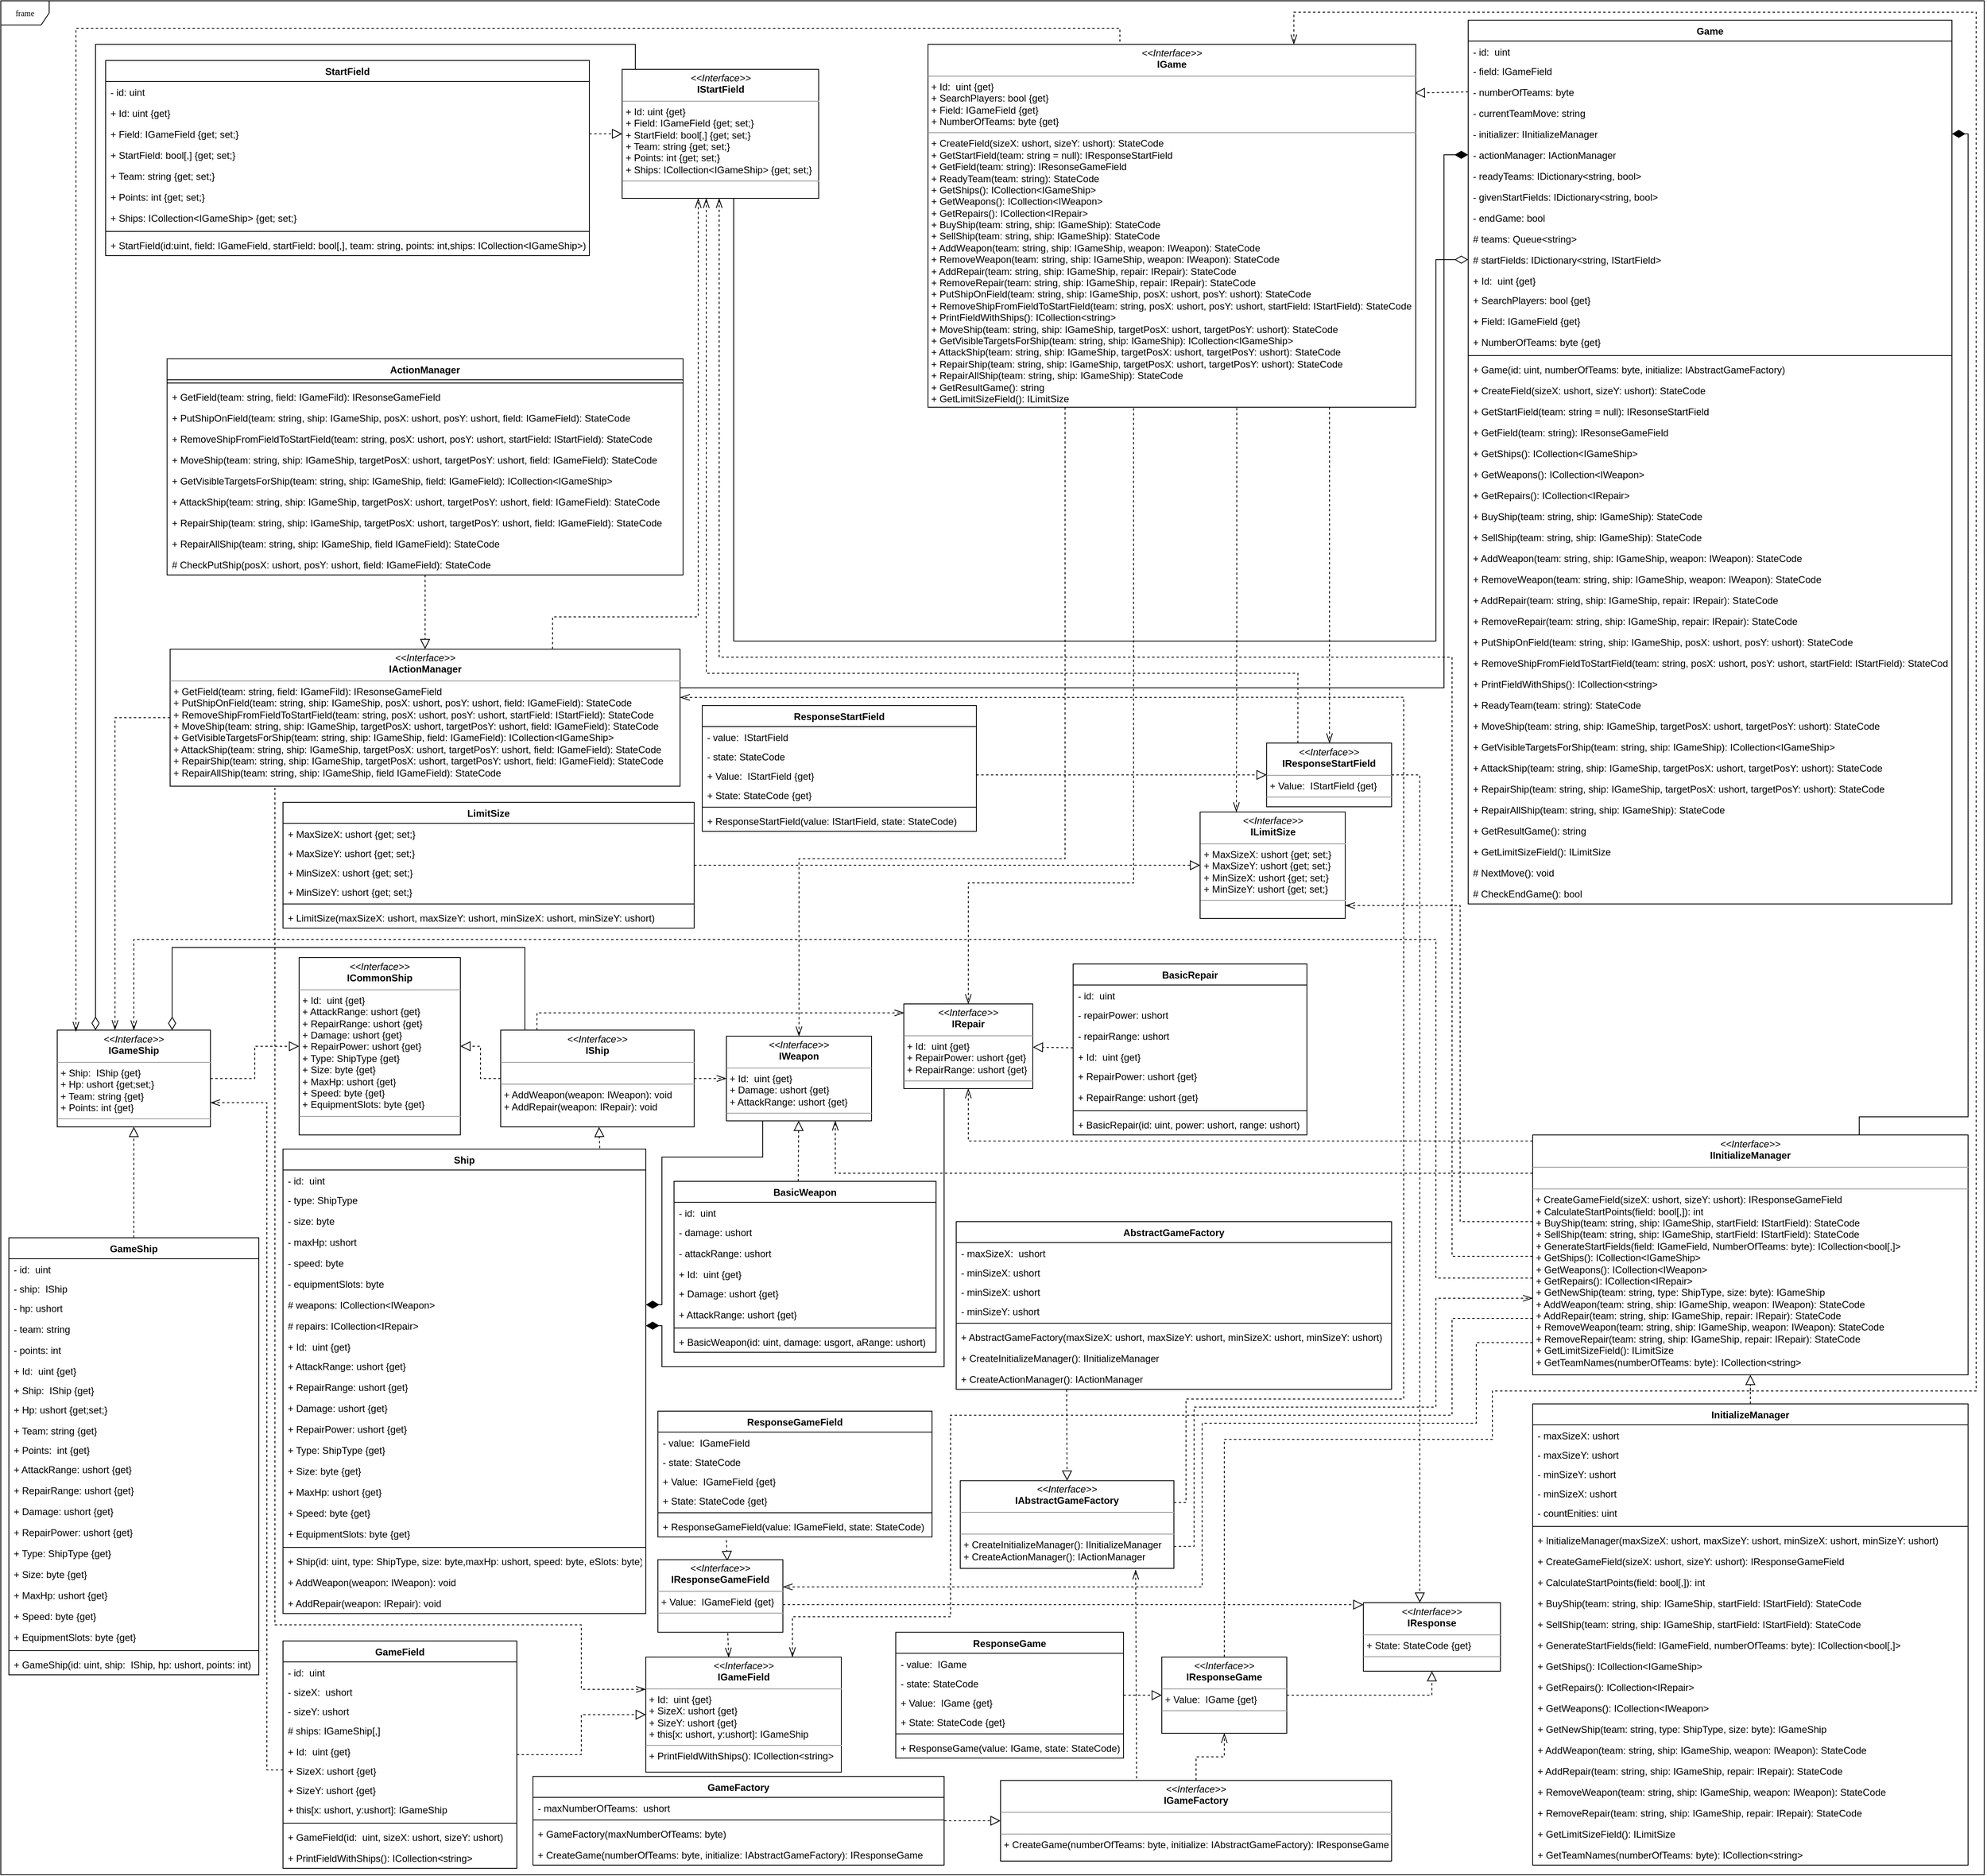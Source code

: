 <mxfile compressed="true" version="16.2.7" type="device"><diagram name="Page-1" id="c4acf3e9-155e-7222-9cf6-157b1a14988f"><mxGraphModel dx="1185" dy="1831" grid="1" gridSize="10" guides="1" tooltips="1" connect="1" arrows="1" fold="1" page="1" pageScale="1" pageWidth="827" pageHeight="1169" background="none" math="0" shadow="0"><root><mxCell id="0"/><mxCell id="1" parent="0"/><mxCell id="17acba5748e5396b-1" value="frame" style="shape=umlFrame;whiteSpace=wrap;html=1;rounded=0;shadow=0;comic=0;labelBackgroundColor=none;strokeWidth=1;fontFamily=Verdana;fontSize=10;align=center;swimlaneFillColor=default;" parent="1" vertex="1"><mxGeometry x="10" y="-1164" width="2460" height="2324" as="geometry"/></mxCell><mxCell id="ZiJM4DUTp4QBNThb9BEv-90" value="" style="edgeStyle=orthogonalEdgeStyle;rounded=0;orthogonalLoop=1;jettySize=auto;html=1;dashed=1;endArrow=block;endFill=0;endSize=10;" parent="1" source="5d2195bd80daf111-18" target="ZiJM4DUTp4QBNThb9BEv-87" edge="1"><mxGeometry relative="1" as="geometry"/></mxCell><mxCell id="5d2195bd80daf111-18" value="&lt;p style=&quot;margin: 0px ; margin-top: 4px ; text-align: center&quot;&gt;&lt;i&gt;&amp;lt;&amp;lt;Interface&amp;gt;&amp;gt;&lt;/i&gt;&lt;br&gt;&lt;b&gt;IGameShip&lt;/b&gt;&lt;/p&gt;&lt;hr size=&quot;1&quot;&gt;&lt;p style=&quot;margin: 0px ; margin-left: 4px&quot;&gt;+ Ship:&amp;nbsp; IShip {get}&lt;br&gt;+ Hp: ushort {get;set;}&lt;/p&gt;&lt;p style=&quot;margin: 0px ; margin-left: 4px&quot;&gt;+ Team: string {get}&lt;br&gt;&lt;/p&gt;&lt;p style=&quot;margin: 0px ; margin-left: 4px&quot;&gt;+ Points: int {get}&lt;br&gt;&lt;/p&gt;&lt;hr size=&quot;1&quot;&gt;&lt;p style=&quot;margin: 0px ; margin-left: 4px&quot;&gt;&lt;br&gt;&lt;/p&gt;" style="verticalAlign=top;align=left;overflow=fill;fontSize=12;fontFamily=Helvetica;html=1;rounded=0;shadow=0;comic=0;labelBackgroundColor=none;strokeWidth=1" parent="1" vertex="1"><mxGeometry x="80" y="112.5" width="190" height="120" as="geometry"/></mxCell><mxCell id="ZiJM4DUTp4QBNThb9BEv-109" value="" style="edgeStyle=orthogonalEdgeStyle;rounded=0;orthogonalLoop=1;jettySize=auto;html=1;dashed=1;endArrow=block;endFill=0;endSize=10;" parent="1" source="tv-icUT1fVhuj5Rdi4nr-2" target="ZiJM4DUTp4QBNThb9BEv-94" edge="1"><mxGeometry relative="1" as="geometry"/></mxCell><mxCell id="tv-icUT1fVhuj5Rdi4nr-2" value="GameField" style="swimlane;fontStyle=1;align=center;verticalAlign=top;childLayout=stackLayout;horizontal=1;startSize=26;horizontalStack=0;resizeParent=1;resizeParentMax=0;resizeLast=0;collapsible=1;marginBottom=0;" parent="1" vertex="1"><mxGeometry x="360" y="870" width="290" height="282" as="geometry"/></mxCell><mxCell id="xXhilVezTSLj_dkke0yL-5" value="- id:  uint" style="text;strokeColor=none;fillColor=none;align=left;verticalAlign=top;spacingLeft=4;spacingRight=4;overflow=hidden;rotatable=0;points=[[0,0.5],[1,0.5]];portConstraint=eastwest;" vertex="1" parent="tv-icUT1fVhuj5Rdi4nr-2"><mxGeometry y="26" width="290" height="24" as="geometry"/></mxCell><mxCell id="tv-icUT1fVhuj5Rdi4nr-3" value="- sizeX:  ushort" style="text;strokeColor=none;fillColor=none;align=left;verticalAlign=top;spacingLeft=4;spacingRight=4;overflow=hidden;rotatable=0;points=[[0,0.5],[1,0.5]];portConstraint=eastwest;" parent="tv-icUT1fVhuj5Rdi4nr-2" vertex="1"><mxGeometry y="50" width="290" height="24" as="geometry"/></mxCell><mxCell id="tv-icUT1fVhuj5Rdi4nr-16" value="- sizeY: ushort" style="text;strokeColor=none;fillColor=none;align=left;verticalAlign=top;spacingLeft=4;spacingRight=4;overflow=hidden;rotatable=0;points=[[0,0.5],[1,0.5]];portConstraint=eastwest;" parent="tv-icUT1fVhuj5Rdi4nr-2" vertex="1"><mxGeometry y="74" width="290" height="24" as="geometry"/></mxCell><mxCell id="ZiJM4DUTp4QBNThb9BEv-92" value="# ships: IGameShip[,]" style="text;strokeColor=none;fillColor=none;align=left;verticalAlign=top;spacingLeft=4;spacingRight=4;overflow=hidden;rotatable=0;points=[[0,0.5],[1,0.5]];portConstraint=eastwest;" parent="tv-icUT1fVhuj5Rdi4nr-2" vertex="1"><mxGeometry y="98" width="290" height="26" as="geometry"/></mxCell><mxCell id="xXhilVezTSLj_dkke0yL-4" value="+ Id:  uint {get}" style="text;strokeColor=none;fillColor=none;align=left;verticalAlign=top;spacingLeft=4;spacingRight=4;overflow=hidden;rotatable=0;points=[[0,0.5],[1,0.5]];portConstraint=eastwest;" vertex="1" parent="tv-icUT1fVhuj5Rdi4nr-2"><mxGeometry y="124" width="290" height="24" as="geometry"/></mxCell><mxCell id="tv-icUT1fVhuj5Rdi4nr-18" value="+ SizeX: ushort {get}" style="text;strokeColor=none;fillColor=none;align=left;verticalAlign=top;spacingLeft=4;spacingRight=4;overflow=hidden;rotatable=0;points=[[0,0.5],[1,0.5]];portConstraint=eastwest;" parent="tv-icUT1fVhuj5Rdi4nr-2" vertex="1"><mxGeometry y="148" width="290" height="24" as="geometry"/></mxCell><mxCell id="tv-icUT1fVhuj5Rdi4nr-17" value="+ SizeY: ushort {get}" style="text;strokeColor=none;fillColor=none;align=left;verticalAlign=top;spacingLeft=4;spacingRight=4;overflow=hidden;rotatable=0;points=[[0,0.5],[1,0.5]];portConstraint=eastwest;" parent="tv-icUT1fVhuj5Rdi4nr-2" vertex="1"><mxGeometry y="172" width="290" height="24" as="geometry"/></mxCell><mxCell id="ZiJM4DUTp4QBNThb9BEv-93" value="+ this[x: ushort, y:ushort]: IGameShip" style="text;strokeColor=none;fillColor=none;align=left;verticalAlign=top;spacingLeft=4;spacingRight=4;overflow=hidden;rotatable=0;points=[[0,0.5],[1,0.5]];portConstraint=eastwest;" parent="tv-icUT1fVhuj5Rdi4nr-2" vertex="1"><mxGeometry y="196" width="290" height="26" as="geometry"/></mxCell><mxCell id="tv-icUT1fVhuj5Rdi4nr-4" value="" style="line;strokeWidth=1;fillColor=none;align=left;verticalAlign=middle;spacingTop=-1;spacingLeft=3;spacingRight=3;rotatable=0;labelPosition=right;points=[];portConstraint=eastwest;" parent="tv-icUT1fVhuj5Rdi4nr-2" vertex="1"><mxGeometry y="222" width="290" height="8" as="geometry"/></mxCell><mxCell id="ZiJM4DUTp4QBNThb9BEv-125" value="+ GameField(id:  uint, sizeX: ushort, sizeY: ushort)" style="text;strokeColor=none;fillColor=none;align=left;verticalAlign=top;spacingLeft=4;spacingRight=4;overflow=hidden;rotatable=0;points=[[0,0.5],[1,0.5]];portConstraint=eastwest;" parent="tv-icUT1fVhuj5Rdi4nr-2" vertex="1"><mxGeometry y="230" width="290" height="26" as="geometry"/></mxCell><mxCell id="JjRK54YWdoHN58wyOjg8-87" value="+ PrintFieldWithShips(): ICollection&lt;string&gt;" style="text;strokeColor=none;fillColor=none;align=left;verticalAlign=top;spacingLeft=4;spacingRight=4;overflow=hidden;rotatable=0;points=[[0,0.5],[1,0.5]];portConstraint=eastwest;" parent="tv-icUT1fVhuj5Rdi4nr-2" vertex="1"><mxGeometry y="256" width="290" height="26" as="geometry"/></mxCell><mxCell id="ZiJM4DUTp4QBNThb9BEv-30" value="" style="rounded=0;orthogonalLoop=1;jettySize=auto;html=1;dashed=1;endArrow=block;endFill=0;endSize=10;exitX=0.873;exitY=-0.002;exitDx=0;exitDy=0;exitPerimeter=0;" parent="1" source="tv-icUT1fVhuj5Rdi4nr-6" target="ZiJM4DUTp4QBNThb9BEv-18" edge="1"><mxGeometry relative="1" as="geometry"><mxPoint x="1160" y="346" as="targetPoint"/></mxGeometry></mxCell><mxCell id="tv-icUT1fVhuj5Rdi4nr-6" value="Ship" style="swimlane;fontStyle=1;align=center;verticalAlign=top;childLayout=stackLayout;horizontal=1;startSize=26;horizontalStack=0;resizeParent=1;resizeParentMax=0;resizeLast=0;collapsible=1;marginBottom=0;" parent="1" vertex="1"><mxGeometry x="360" y="260" width="450" height="576" as="geometry"/></mxCell><mxCell id="xXhilVezTSLj_dkke0yL-3" value="- id:  uint" style="text;strokeColor=none;fillColor=none;align=left;verticalAlign=top;spacingLeft=4;spacingRight=4;overflow=hidden;rotatable=0;points=[[0,0.5],[1,0.5]];portConstraint=eastwest;" vertex="1" parent="tv-icUT1fVhuj5Rdi4nr-6"><mxGeometry y="26" width="450" height="24" as="geometry"/></mxCell><mxCell id="tv-icUT1fVhuj5Rdi4nr-7" value="- type: ShipType" style="text;strokeColor=none;fillColor=none;align=left;verticalAlign=top;spacingLeft=4;spacingRight=4;overflow=hidden;rotatable=0;points=[[0,0.5],[1,0.5]];portConstraint=eastwest;" parent="tv-icUT1fVhuj5Rdi4nr-6" vertex="1"><mxGeometry y="50" width="450" height="26" as="geometry"/></mxCell><mxCell id="tv-icUT1fVhuj5Rdi4nr-40" value="- size: byte" style="text;strokeColor=none;fillColor=none;align=left;verticalAlign=top;spacingLeft=4;spacingRight=4;overflow=hidden;rotatable=0;points=[[0,0.5],[1,0.5]];portConstraint=eastwest;" parent="tv-icUT1fVhuj5Rdi4nr-6" vertex="1"><mxGeometry y="76" width="450" height="26" as="geometry"/></mxCell><mxCell id="tv-icUT1fVhuj5Rdi4nr-37" value="- maxHp: ushort" style="text;strokeColor=none;fillColor=none;align=left;verticalAlign=top;spacingLeft=4;spacingRight=4;overflow=hidden;rotatable=0;points=[[0,0.5],[1,0.5]];portConstraint=eastwest;" parent="tv-icUT1fVhuj5Rdi4nr-6" vertex="1"><mxGeometry y="102" width="450" height="26" as="geometry"/></mxCell><mxCell id="tv-icUT1fVhuj5Rdi4nr-39" value="- speed: byte" style="text;strokeColor=none;fillColor=none;align=left;verticalAlign=top;spacingLeft=4;spacingRight=4;overflow=hidden;rotatable=0;points=[[0,0.5],[1,0.5]];portConstraint=eastwest;" parent="tv-icUT1fVhuj5Rdi4nr-6" vertex="1"><mxGeometry y="128" width="450" height="26" as="geometry"/></mxCell><mxCell id="tv-icUT1fVhuj5Rdi4nr-41" value="- equipmentSlots: byte" style="text;strokeColor=none;fillColor=none;align=left;verticalAlign=top;spacingLeft=4;spacingRight=4;overflow=hidden;rotatable=0;points=[[0,0.5],[1,0.5]];portConstraint=eastwest;" parent="tv-icUT1fVhuj5Rdi4nr-6" vertex="1"><mxGeometry y="154" width="450" height="26" as="geometry"/></mxCell><mxCell id="tv-icUT1fVhuj5Rdi4nr-45" value="# weapons: ICollection&lt;IWeapon&gt;" style="text;strokeColor=none;fillColor=none;align=left;verticalAlign=top;spacingLeft=4;spacingRight=4;overflow=hidden;rotatable=0;points=[[0,0.5],[1,0.5]];portConstraint=eastwest;" parent="tv-icUT1fVhuj5Rdi4nr-6" vertex="1"><mxGeometry y="180" width="450" height="26" as="geometry"/></mxCell><mxCell id="tv-icUT1fVhuj5Rdi4nr-46" value="# repairs: ICollection&lt;IRepair&gt;" style="text;strokeColor=none;fillColor=none;align=left;verticalAlign=top;spacingLeft=4;spacingRight=4;overflow=hidden;rotatable=0;points=[[0,0.5],[1,0.5]];portConstraint=eastwest;" parent="tv-icUT1fVhuj5Rdi4nr-6" vertex="1"><mxGeometry y="206" width="450" height="26" as="geometry"/></mxCell><mxCell id="xXhilVezTSLj_dkke0yL-2" value="+ Id:  uint {get}" style="text;strokeColor=none;fillColor=none;align=left;verticalAlign=top;spacingLeft=4;spacingRight=4;overflow=hidden;rotatable=0;points=[[0,0.5],[1,0.5]];portConstraint=eastwest;" vertex="1" parent="tv-icUT1fVhuj5Rdi4nr-6"><mxGeometry y="232" width="450" height="24" as="geometry"/></mxCell><mxCell id="tv-icUT1fVhuj5Rdi4nr-42" value="+ AttackRange: ushort {get}" style="text;strokeColor=none;fillColor=none;align=left;verticalAlign=top;spacingLeft=4;spacingRight=4;overflow=hidden;rotatable=0;points=[[0,0.5],[1,0.5]];portConstraint=eastwest;" parent="tv-icUT1fVhuj5Rdi4nr-6" vertex="1"><mxGeometry y="256" width="450" height="26" as="geometry"/></mxCell><mxCell id="tv-icUT1fVhuj5Rdi4nr-43" value="+ RepairRange: ushort {get}" style="text;strokeColor=none;fillColor=none;align=left;verticalAlign=top;spacingLeft=4;spacingRight=4;overflow=hidden;rotatable=0;points=[[0,0.5],[1,0.5]];portConstraint=eastwest;" parent="tv-icUT1fVhuj5Rdi4nr-6" vertex="1"><mxGeometry y="282" width="450" height="26" as="geometry"/></mxCell><mxCell id="ZiJM4DUTp4QBNThb9BEv-58" value="+ Damage: ushort {get}" style="text;strokeColor=none;fillColor=none;align=left;verticalAlign=top;spacingLeft=4;spacingRight=4;overflow=hidden;rotatable=0;points=[[0,0.5],[1,0.5]];portConstraint=eastwest;" parent="tv-icUT1fVhuj5Rdi4nr-6" vertex="1"><mxGeometry y="308" width="450" height="26" as="geometry"/></mxCell><mxCell id="tv-icUT1fVhuj5Rdi4nr-36" value="+ RepairPower: ushort {get}" style="text;strokeColor=none;fillColor=none;align=left;verticalAlign=top;spacingLeft=4;spacingRight=4;overflow=hidden;rotatable=0;points=[[0,0.5],[1,0.5]];portConstraint=eastwest;" parent="tv-icUT1fVhuj5Rdi4nr-6" vertex="1"><mxGeometry y="334" width="450" height="26" as="geometry"/></mxCell><mxCell id="ZiJM4DUTp4QBNThb9BEv-12" value="+ Type: ShipType {get}" style="text;strokeColor=none;fillColor=none;align=left;verticalAlign=top;spacingLeft=4;spacingRight=4;overflow=hidden;rotatable=0;points=[[0,0.5],[1,0.5]];portConstraint=eastwest;" parent="tv-icUT1fVhuj5Rdi4nr-6" vertex="1"><mxGeometry y="360" width="450" height="26" as="geometry"/></mxCell><mxCell id="ZiJM4DUTp4QBNThb9BEv-13" value="+ Size: byte {get}" style="text;strokeColor=none;fillColor=none;align=left;verticalAlign=top;spacingLeft=4;spacingRight=4;overflow=hidden;rotatable=0;points=[[0,0.5],[1,0.5]];portConstraint=eastwest;" parent="tv-icUT1fVhuj5Rdi4nr-6" vertex="1"><mxGeometry y="386" width="450" height="26" as="geometry"/></mxCell><mxCell id="ZiJM4DUTp4QBNThb9BEv-14" value="+ MaxHp: ushort {get}" style="text;strokeColor=none;fillColor=none;align=left;verticalAlign=top;spacingLeft=4;spacingRight=4;overflow=hidden;rotatable=0;points=[[0,0.5],[1,0.5]];portConstraint=eastwest;" parent="tv-icUT1fVhuj5Rdi4nr-6" vertex="1"><mxGeometry y="412" width="450" height="26" as="geometry"/></mxCell><mxCell id="ZiJM4DUTp4QBNThb9BEv-16" value="+ Speed: byte {get}" style="text;strokeColor=none;fillColor=none;align=left;verticalAlign=top;spacingLeft=4;spacingRight=4;overflow=hidden;rotatable=0;points=[[0,0.5],[1,0.5]];portConstraint=eastwest;" parent="tv-icUT1fVhuj5Rdi4nr-6" vertex="1"><mxGeometry y="438" width="450" height="26" as="geometry"/></mxCell><mxCell id="ZiJM4DUTp4QBNThb9BEv-17" value="+ EquipmentSlots: byte {get}" style="text;strokeColor=none;fillColor=none;align=left;verticalAlign=top;spacingLeft=4;spacingRight=4;overflow=hidden;rotatable=0;points=[[0,0.5],[1,0.5]];portConstraint=eastwest;" parent="tv-icUT1fVhuj5Rdi4nr-6" vertex="1"><mxGeometry y="464" width="450" height="26" as="geometry"/></mxCell><mxCell id="tv-icUT1fVhuj5Rdi4nr-8" value="" style="line;strokeWidth=1;fillColor=none;align=left;verticalAlign=middle;spacingTop=-1;spacingLeft=3;spacingRight=3;rotatable=0;labelPosition=right;points=[];portConstraint=eastwest;" parent="tv-icUT1fVhuj5Rdi4nr-6" vertex="1"><mxGeometry y="490" width="450" height="8" as="geometry"/></mxCell><mxCell id="tv-icUT1fVhuj5Rdi4nr-47" value="+ Ship(id: uint, type: ShipType, size: byte,maxHp: ushort, speed: byte, eSlots: byte)" style="text;strokeColor=none;fillColor=none;align=left;verticalAlign=top;spacingLeft=4;spacingRight=4;overflow=hidden;rotatable=0;points=[[0,0.5],[1,0.5]];portConstraint=eastwest;" parent="tv-icUT1fVhuj5Rdi4nr-6" vertex="1"><mxGeometry y="498" width="450" height="26" as="geometry"/></mxCell><mxCell id="tv-icUT1fVhuj5Rdi4nr-48" value="+ AddWeapon(weapon: IWeapon): void" style="text;strokeColor=none;fillColor=none;align=left;verticalAlign=top;spacingLeft=4;spacingRight=4;overflow=hidden;rotatable=0;points=[[0,0.5],[1,0.5]];portConstraint=eastwest;" parent="tv-icUT1fVhuj5Rdi4nr-6" vertex="1"><mxGeometry y="524" width="450" height="26" as="geometry"/></mxCell><mxCell id="tv-icUT1fVhuj5Rdi4nr-9" value="+ AddRepair(weapon: IRepair): void" style="text;strokeColor=none;fillColor=none;align=left;verticalAlign=top;spacingLeft=4;spacingRight=4;overflow=hidden;rotatable=0;points=[[0,0.5],[1,0.5]];portConstraint=eastwest;" parent="tv-icUT1fVhuj5Rdi4nr-6" vertex="1"><mxGeometry y="550" width="450" height="26" as="geometry"/></mxCell><mxCell id="tv-icUT1fVhuj5Rdi4nr-27" style="rounded=0;orthogonalLoop=1;jettySize=auto;html=1;dashed=1;endArrow=block;endFill=0;endSize=10;exitX=0.474;exitY=0;exitDx=0;exitDy=0;exitPerimeter=0;" parent="1" source="tv-icUT1fVhuj5Rdi4nr-11" target="tv-icUT1fVhuj5Rdi4nr-20" edge="1"><mxGeometry relative="1" as="geometry"/></mxCell><mxCell id="tv-icUT1fVhuj5Rdi4nr-11" value="BasicWeapon" style="swimlane;fontStyle=1;align=center;verticalAlign=top;childLayout=stackLayout;horizontal=1;startSize=26;horizontalStack=0;resizeParent=1;resizeParentMax=0;resizeLast=0;collapsible=1;marginBottom=0;" parent="1" vertex="1"><mxGeometry x="845" y="300" width="325" height="212" as="geometry"/></mxCell><mxCell id="xXhilVezTSLj_dkke0yL-6" value="- id:  uint" style="text;strokeColor=none;fillColor=none;align=left;verticalAlign=top;spacingLeft=4;spacingRight=4;overflow=hidden;rotatable=0;points=[[0,0.5],[1,0.5]];portConstraint=eastwest;" vertex="1" parent="tv-icUT1fVhuj5Rdi4nr-11"><mxGeometry y="26" width="325" height="24" as="geometry"/></mxCell><mxCell id="tv-icUT1fVhuj5Rdi4nr-12" value="- damage: ushort" style="text;strokeColor=none;fillColor=none;align=left;verticalAlign=top;spacingLeft=4;spacingRight=4;overflow=hidden;rotatable=0;points=[[0,0.5],[1,0.5]];portConstraint=eastwest;" parent="tv-icUT1fVhuj5Rdi4nr-11" vertex="1"><mxGeometry y="50" width="325" height="26" as="geometry"/></mxCell><mxCell id="tv-icUT1fVhuj5Rdi4nr-23" value="- attackRange: ushort" style="text;strokeColor=none;fillColor=none;align=left;verticalAlign=top;spacingLeft=4;spacingRight=4;overflow=hidden;rotatable=0;points=[[0,0.5],[1,0.5]];portConstraint=eastwest;" parent="tv-icUT1fVhuj5Rdi4nr-11" vertex="1"><mxGeometry y="76" width="325" height="26" as="geometry"/></mxCell><mxCell id="xXhilVezTSLj_dkke0yL-7" value="+ Id:  uint {get}" style="text;strokeColor=none;fillColor=none;align=left;verticalAlign=top;spacingLeft=4;spacingRight=4;overflow=hidden;rotatable=0;points=[[0,0.5],[1,0.5]];portConstraint=eastwest;" vertex="1" parent="tv-icUT1fVhuj5Rdi4nr-11"><mxGeometry y="102" width="325" height="24" as="geometry"/></mxCell><mxCell id="tv-icUT1fVhuj5Rdi4nr-24" value="+ Damage: ushort {get}" style="text;strokeColor=none;fillColor=none;align=left;verticalAlign=top;spacingLeft=4;spacingRight=4;overflow=hidden;rotatable=0;points=[[0,0.5],[1,0.5]];portConstraint=eastwest;" parent="tv-icUT1fVhuj5Rdi4nr-11" vertex="1"><mxGeometry y="126" width="325" height="26" as="geometry"/></mxCell><mxCell id="tv-icUT1fVhuj5Rdi4nr-25" value="+ AttackRange: ushort {get}" style="text;strokeColor=none;fillColor=none;align=left;verticalAlign=top;spacingLeft=4;spacingRight=4;overflow=hidden;rotatable=0;points=[[0,0.5],[1,0.5]];portConstraint=eastwest;" parent="tv-icUT1fVhuj5Rdi4nr-11" vertex="1"><mxGeometry y="152" width="325" height="26" as="geometry"/></mxCell><mxCell id="tv-icUT1fVhuj5Rdi4nr-13" value="" style="line;strokeWidth=1;fillColor=none;align=left;verticalAlign=middle;spacingTop=-1;spacingLeft=3;spacingRight=3;rotatable=0;labelPosition=right;points=[];portConstraint=eastwest;" parent="tv-icUT1fVhuj5Rdi4nr-11" vertex="1"><mxGeometry y="178" width="325" height="8" as="geometry"/></mxCell><mxCell id="tv-icUT1fVhuj5Rdi4nr-14" value="+ BasicWeapon(id: uint, damage: usgort, aRange: ushort)" style="text;strokeColor=none;fillColor=none;align=left;verticalAlign=top;spacingLeft=4;spacingRight=4;overflow=hidden;rotatable=0;points=[[0,0.5],[1,0.5]];portConstraint=eastwest;" parent="tv-icUT1fVhuj5Rdi4nr-11" vertex="1"><mxGeometry y="186" width="325" height="26" as="geometry"/></mxCell><mxCell id="JjRK54YWdoHN58wyOjg8-2" style="edgeStyle=orthogonalEdgeStyle;rounded=0;orthogonalLoop=1;jettySize=auto;html=1;exitX=0.25;exitY=1;exitDx=0;exitDy=0;entryX=1;entryY=0.5;entryDx=0;entryDy=0;endArrow=diamondThin;endFill=1;endSize=14;" parent="1" source="tv-icUT1fVhuj5Rdi4nr-20" target="tv-icUT1fVhuj5Rdi4nr-45" edge="1"><mxGeometry relative="1" as="geometry"><Array as="points"><mxPoint x="955" y="270"/><mxPoint x="830" y="270"/><mxPoint x="830" y="453"/></Array></mxGeometry></mxCell><mxCell id="tv-icUT1fVhuj5Rdi4nr-20" value="&lt;p style=&quot;margin: 0px ; margin-top: 4px ; text-align: center&quot;&gt;&lt;i&gt;&amp;lt;&amp;lt;Interface&amp;gt;&amp;gt;&lt;/i&gt;&lt;br&gt;&lt;b&gt;IWeapon&lt;/b&gt;&lt;/p&gt;&lt;hr size=&quot;1&quot;&gt;&lt;p style=&quot;margin: 0px ; margin-left: 4px&quot;&gt;+ Id:&amp;nbsp; uint {get}&lt;br&gt;&lt;/p&gt;&lt;p style=&quot;margin: 0px ; margin-left: 4px&quot;&gt;+ Damage: ushort {get}&lt;br&gt;+ AttackRange: ushort {get}&amp;nbsp;&amp;nbsp;&lt;/p&gt;&lt;hr size=&quot;1&quot;&gt;&lt;p style=&quot;margin: 0px ; margin-left: 4px&quot;&gt;&lt;br&gt;&lt;/p&gt;" style="verticalAlign=top;align=left;overflow=fill;fontSize=12;fontFamily=Helvetica;html=1;rounded=0;shadow=0;comic=0;labelBackgroundColor=none;strokeWidth=1" parent="1" vertex="1"><mxGeometry x="910" y="120" width="180" height="105" as="geometry"/></mxCell><mxCell id="JjRK54YWdoHN58wyOjg8-3" style="edgeStyle=orthogonalEdgeStyle;rounded=0;orthogonalLoop=1;jettySize=auto;html=1;entryX=1;entryY=0.5;entryDx=0;entryDy=0;endArrow=diamondThin;endFill=1;endSize=14;" parent="1" source="tv-icUT1fVhuj5Rdi4nr-21" target="tv-icUT1fVhuj5Rdi4nr-46" edge="1"><mxGeometry relative="1" as="geometry"><Array as="points"><mxPoint x="1180" y="530"/><mxPoint x="830" y="530"/><mxPoint x="830" y="479"/></Array></mxGeometry></mxCell><mxCell id="tv-icUT1fVhuj5Rdi4nr-21" value="&lt;p style=&quot;margin: 0px ; margin-top: 4px ; text-align: center&quot;&gt;&lt;i&gt;&amp;lt;&amp;lt;Interface&amp;gt;&amp;gt;&lt;/i&gt;&lt;br&gt;&lt;b&gt;IR&lt;/b&gt;&lt;b&gt;epair&lt;/b&gt;&lt;/p&gt;&lt;hr size=&quot;1&quot;&gt;&lt;p style=&quot;margin: 0px ; margin-left: 4px&quot;&gt;+ Id:&amp;nbsp; uint {get}&lt;br&gt;&lt;/p&gt;&lt;p style=&quot;margin: 0px ; margin-left: 4px&quot;&gt;+ RepairPower: ushort {get}&lt;br&gt;+ RepairRange: ushort {get}&lt;/p&gt;&lt;hr size=&quot;1&quot;&gt;&lt;p style=&quot;margin: 0px ; margin-left: 4px&quot;&gt;&lt;br&gt;&lt;/p&gt;" style="verticalAlign=top;align=left;overflow=fill;fontSize=12;fontFamily=Helvetica;html=1;rounded=0;shadow=0;comic=0;labelBackgroundColor=none;strokeWidth=1" parent="1" vertex="1"><mxGeometry x="1130" y="80" width="160" height="105" as="geometry"/></mxCell><mxCell id="JjRK54YWdoHN58wyOjg8-131" value="" style="edgeStyle=none;rounded=0;orthogonalLoop=1;jettySize=auto;html=1;dashed=1;endArrow=block;endFill=0;endSize=10;" parent="1" source="tv-icUT1fVhuj5Rdi4nr-28" target="tv-icUT1fVhuj5Rdi4nr-21" edge="1"><mxGeometry relative="1" as="geometry"/></mxCell><mxCell id="tv-icUT1fVhuj5Rdi4nr-28" value="BasicRepair" style="swimlane;fontStyle=1;align=center;verticalAlign=top;childLayout=stackLayout;horizontal=1;startSize=26;horizontalStack=0;resizeParent=1;resizeParentMax=0;resizeLast=0;collapsible=1;marginBottom=0;" parent="1" vertex="1"><mxGeometry x="1340" y="30.5" width="290" height="212" as="geometry"/></mxCell><mxCell id="xXhilVezTSLj_dkke0yL-10" value="- id:  uint" style="text;strokeColor=none;fillColor=none;align=left;verticalAlign=top;spacingLeft=4;spacingRight=4;overflow=hidden;rotatable=0;points=[[0,0.5],[1,0.5]];portConstraint=eastwest;" vertex="1" parent="tv-icUT1fVhuj5Rdi4nr-28"><mxGeometry y="26" width="290" height="24" as="geometry"/></mxCell><mxCell id="tv-icUT1fVhuj5Rdi4nr-29" value="- repairPower: ushort" style="text;strokeColor=none;fillColor=none;align=left;verticalAlign=top;spacingLeft=4;spacingRight=4;overflow=hidden;rotatable=0;points=[[0,0.5],[1,0.5]];portConstraint=eastwest;" parent="tv-icUT1fVhuj5Rdi4nr-28" vertex="1"><mxGeometry y="50" width="290" height="26" as="geometry"/></mxCell><mxCell id="tv-icUT1fVhuj5Rdi4nr-30" value="- repairRange: ushort" style="text;strokeColor=none;fillColor=none;align=left;verticalAlign=top;spacingLeft=4;spacingRight=4;overflow=hidden;rotatable=0;points=[[0,0.5],[1,0.5]];portConstraint=eastwest;" parent="tv-icUT1fVhuj5Rdi4nr-28" vertex="1"><mxGeometry y="76" width="290" height="26" as="geometry"/></mxCell><mxCell id="xXhilVezTSLj_dkke0yL-9" value="+ Id:  uint {get}" style="text;strokeColor=none;fillColor=none;align=left;verticalAlign=top;spacingLeft=4;spacingRight=4;overflow=hidden;rotatable=0;points=[[0,0.5],[1,0.5]];portConstraint=eastwest;" vertex="1" parent="tv-icUT1fVhuj5Rdi4nr-28"><mxGeometry y="102" width="290" height="24" as="geometry"/></mxCell><mxCell id="tv-icUT1fVhuj5Rdi4nr-31" value="+ RepairPower: ushort {get}" style="text;strokeColor=none;fillColor=none;align=left;verticalAlign=top;spacingLeft=4;spacingRight=4;overflow=hidden;rotatable=0;points=[[0,0.5],[1,0.5]];portConstraint=eastwest;" parent="tv-icUT1fVhuj5Rdi4nr-28" vertex="1"><mxGeometry y="126" width="290" height="26" as="geometry"/></mxCell><mxCell id="tv-icUT1fVhuj5Rdi4nr-32" value="+ RepairRange: ushort {get}" style="text;strokeColor=none;fillColor=none;align=left;verticalAlign=top;spacingLeft=4;spacingRight=4;overflow=hidden;rotatable=0;points=[[0,0.5],[1,0.5]];portConstraint=eastwest;" parent="tv-icUT1fVhuj5Rdi4nr-28" vertex="1"><mxGeometry y="152" width="290" height="26" as="geometry"/></mxCell><mxCell id="tv-icUT1fVhuj5Rdi4nr-33" value="" style="line;strokeWidth=1;fillColor=none;align=left;verticalAlign=middle;spacingTop=-1;spacingLeft=3;spacingRight=3;rotatable=0;labelPosition=right;points=[];portConstraint=eastwest;" parent="tv-icUT1fVhuj5Rdi4nr-28" vertex="1"><mxGeometry y="178" width="290" height="8" as="geometry"/></mxCell><mxCell id="tv-icUT1fVhuj5Rdi4nr-34" value="+ BasicRepair(id: uint, power: ushort, range: ushort)" style="text;strokeColor=none;fillColor=none;align=left;verticalAlign=top;spacingLeft=4;spacingRight=4;overflow=hidden;rotatable=0;points=[[0,0.5],[1,0.5]];portConstraint=eastwest;" parent="tv-icUT1fVhuj5Rdi4nr-28" vertex="1"><mxGeometry y="186" width="290" height="26" as="geometry"/></mxCell><mxCell id="ZiJM4DUTp4QBNThb9BEv-65" value="" style="edgeStyle=orthogonalEdgeStyle;rounded=0;orthogonalLoop=1;jettySize=auto;html=1;endArrow=block;endFill=0;endSize=10;dashed=1;" parent="1" source="ZiJM4DUTp4QBNThb9BEv-1" target="5d2195bd80daf111-18" edge="1"><mxGeometry relative="1" as="geometry"/></mxCell><mxCell id="ZiJM4DUTp4QBNThb9BEv-1" value="GameShip" style="swimlane;fontStyle=1;align=center;verticalAlign=top;childLayout=stackLayout;horizontal=1;startSize=26;horizontalStack=0;resizeParent=1;resizeParentMax=0;resizeLast=0;collapsible=1;marginBottom=0;" parent="1" vertex="1"><mxGeometry x="20" y="370" width="310" height="542" as="geometry"/></mxCell><mxCell id="JjRK54YWdoHN58wyOjg8-73" value="- id:  uint" style="text;strokeColor=none;fillColor=none;align=left;verticalAlign=top;spacingLeft=4;spacingRight=4;overflow=hidden;rotatable=0;points=[[0,0.5],[1,0.5]];portConstraint=eastwest;" parent="ZiJM4DUTp4QBNThb9BEv-1" vertex="1"><mxGeometry y="26" width="310" height="24" as="geometry"/></mxCell><mxCell id="JjRK54YWdoHN58wyOjg8-74" value="- ship:  IShip" style="text;strokeColor=none;fillColor=none;align=left;verticalAlign=top;spacingLeft=4;spacingRight=4;overflow=hidden;rotatable=0;points=[[0,0.5],[1,0.5]];portConstraint=eastwest;" parent="ZiJM4DUTp4QBNThb9BEv-1" vertex="1"><mxGeometry y="50" width="310" height="24" as="geometry"/></mxCell><mxCell id="tv-icUT1fVhuj5Rdi4nr-38" value="- hp: ushort" style="text;strokeColor=none;fillColor=none;align=left;verticalAlign=top;spacingLeft=4;spacingRight=4;overflow=hidden;rotatable=0;points=[[0,0.5],[1,0.5]];portConstraint=eastwest;" parent="ZiJM4DUTp4QBNThb9BEv-1" vertex="1"><mxGeometry y="74" width="310" height="26" as="geometry"/></mxCell><mxCell id="ZiJM4DUTp4QBNThb9BEv-126" value="- team: string" style="text;strokeColor=none;fillColor=none;align=left;verticalAlign=top;spacingLeft=4;spacingRight=4;overflow=hidden;rotatable=0;points=[[0,0.5],[1,0.5]];portConstraint=eastwest;" parent="ZiJM4DUTp4QBNThb9BEv-1" vertex="1"><mxGeometry y="100" width="310" height="26" as="geometry"/></mxCell><mxCell id="JjRK54YWdoHN58wyOjg8-7" value="- points: int" style="text;strokeColor=none;fillColor=none;align=left;verticalAlign=top;spacingLeft=4;spacingRight=4;overflow=hidden;rotatable=0;points=[[0,0.5],[1,0.5]];portConstraint=eastwest;" parent="ZiJM4DUTp4QBNThb9BEv-1" vertex="1"><mxGeometry y="126" width="310" height="26" as="geometry"/></mxCell><mxCell id="JjRK54YWdoHN58wyOjg8-75" value="+ Id:  uint {get}" style="text;strokeColor=none;fillColor=none;align=left;verticalAlign=top;spacingLeft=4;spacingRight=4;overflow=hidden;rotatable=0;points=[[0,0.5],[1,0.5]];portConstraint=eastwest;" parent="ZiJM4DUTp4QBNThb9BEv-1" vertex="1"><mxGeometry y="152" width="310" height="24" as="geometry"/></mxCell><mxCell id="ZiJM4DUTp4QBNThb9BEv-2" value="+ Ship:  IShip {get}" style="text;strokeColor=none;fillColor=none;align=left;verticalAlign=top;spacingLeft=4;spacingRight=4;overflow=hidden;rotatable=0;points=[[0,0.5],[1,0.5]];portConstraint=eastwest;" parent="ZiJM4DUTp4QBNThb9BEv-1" vertex="1"><mxGeometry y="176" width="310" height="24" as="geometry"/></mxCell><mxCell id="ZiJM4DUTp4QBNThb9BEv-69" value="+ Hp: ushort {get;set;}" style="text;strokeColor=none;fillColor=none;align=left;verticalAlign=top;spacingLeft=4;spacingRight=4;overflow=hidden;rotatable=0;points=[[0,0.5],[1,0.5]];portConstraint=eastwest;" parent="ZiJM4DUTp4QBNThb9BEv-1" vertex="1"><mxGeometry y="200" width="310" height="26" as="geometry"/></mxCell><mxCell id="ZiJM4DUTp4QBNThb9BEv-127" value="+ Team: string {get}" style="text;strokeColor=none;fillColor=none;align=left;verticalAlign=top;spacingLeft=4;spacingRight=4;overflow=hidden;rotatable=0;points=[[0,0.5],[1,0.5]];portConstraint=eastwest;" parent="ZiJM4DUTp4QBNThb9BEv-1" vertex="1"><mxGeometry y="226" width="310" height="24" as="geometry"/></mxCell><mxCell id="JjRK54YWdoHN58wyOjg8-8" value="+ Points:  int {get}" style="text;strokeColor=none;fillColor=none;align=left;verticalAlign=top;spacingLeft=4;spacingRight=4;overflow=hidden;rotatable=0;points=[[0,0.5],[1,0.5]];portConstraint=eastwest;" parent="ZiJM4DUTp4QBNThb9BEv-1" vertex="1"><mxGeometry y="250" width="310" height="24" as="geometry"/></mxCell><mxCell id="ZiJM4DUTp4QBNThb9BEv-70" value="+ AttackRange: ushort {get}" style="text;strokeColor=none;fillColor=none;align=left;verticalAlign=top;spacingLeft=4;spacingRight=4;overflow=hidden;rotatable=0;points=[[0,0.5],[1,0.5]];portConstraint=eastwest;" parent="ZiJM4DUTp4QBNThb9BEv-1" vertex="1"><mxGeometry y="274" width="310" height="26" as="geometry"/></mxCell><mxCell id="ZiJM4DUTp4QBNThb9BEv-78" value="+ RepairRange: ushort {get}" style="text;strokeColor=none;fillColor=none;align=left;verticalAlign=top;spacingLeft=4;spacingRight=4;overflow=hidden;rotatable=0;points=[[0,0.5],[1,0.5]];portConstraint=eastwest;" parent="ZiJM4DUTp4QBNThb9BEv-1" vertex="1"><mxGeometry y="300" width="310" height="26" as="geometry"/></mxCell><mxCell id="ZiJM4DUTp4QBNThb9BEv-86" value="+ Damage: ushort {get}" style="text;strokeColor=none;fillColor=none;align=left;verticalAlign=top;spacingLeft=4;spacingRight=4;overflow=hidden;rotatable=0;points=[[0,0.5],[1,0.5]];portConstraint=eastwest;" parent="ZiJM4DUTp4QBNThb9BEv-1" vertex="1"><mxGeometry y="326" width="310" height="26" as="geometry"/></mxCell><mxCell id="ZiJM4DUTp4QBNThb9BEv-85" value="+ RepairPower: ushort {get}" style="text;strokeColor=none;fillColor=none;align=left;verticalAlign=top;spacingLeft=4;spacingRight=4;overflow=hidden;rotatable=0;points=[[0,0.5],[1,0.5]];portConstraint=eastwest;" parent="ZiJM4DUTp4QBNThb9BEv-1" vertex="1"><mxGeometry y="352" width="310" height="26" as="geometry"/></mxCell><mxCell id="ZiJM4DUTp4QBNThb9BEv-84" value="+ Type: ShipType {get}" style="text;strokeColor=none;fillColor=none;align=left;verticalAlign=top;spacingLeft=4;spacingRight=4;overflow=hidden;rotatable=0;points=[[0,0.5],[1,0.5]];portConstraint=eastwest;" parent="ZiJM4DUTp4QBNThb9BEv-1" vertex="1"><mxGeometry y="378" width="310" height="26" as="geometry"/></mxCell><mxCell id="ZiJM4DUTp4QBNThb9BEv-83" value="+ Size: byte {get}" style="text;strokeColor=none;fillColor=none;align=left;verticalAlign=top;spacingLeft=4;spacingRight=4;overflow=hidden;rotatable=0;points=[[0,0.5],[1,0.5]];portConstraint=eastwest;" parent="ZiJM4DUTp4QBNThb9BEv-1" vertex="1"><mxGeometry y="404" width="310" height="26" as="geometry"/></mxCell><mxCell id="ZiJM4DUTp4QBNThb9BEv-82" value="+ MaxHp: ushort {get}" style="text;strokeColor=none;fillColor=none;align=left;verticalAlign=top;spacingLeft=4;spacingRight=4;overflow=hidden;rotatable=0;points=[[0,0.5],[1,0.5]];portConstraint=eastwest;" parent="ZiJM4DUTp4QBNThb9BEv-1" vertex="1"><mxGeometry y="430" width="310" height="26" as="geometry"/></mxCell><mxCell id="ZiJM4DUTp4QBNThb9BEv-81" value="+ Speed: byte {get}" style="text;strokeColor=none;fillColor=none;align=left;verticalAlign=top;spacingLeft=4;spacingRight=4;overflow=hidden;rotatable=0;points=[[0,0.5],[1,0.5]];portConstraint=eastwest;" parent="ZiJM4DUTp4QBNThb9BEv-1" vertex="1"><mxGeometry y="456" width="310" height="26" as="geometry"/></mxCell><mxCell id="ZiJM4DUTp4QBNThb9BEv-80" value="+ EquipmentSlots: byte {get}" style="text;strokeColor=none;fillColor=none;align=left;verticalAlign=top;spacingLeft=4;spacingRight=4;overflow=hidden;rotatable=0;points=[[0,0.5],[1,0.5]];portConstraint=eastwest;" parent="ZiJM4DUTp4QBNThb9BEv-1" vertex="1"><mxGeometry y="482" width="310" height="26" as="geometry"/></mxCell><mxCell id="ZiJM4DUTp4QBNThb9BEv-8" value="" style="line;strokeWidth=1;fillColor=none;align=left;verticalAlign=middle;spacingTop=-1;spacingLeft=3;spacingRight=3;rotatable=0;labelPosition=right;points=[];portConstraint=eastwest;" parent="ZiJM4DUTp4QBNThb9BEv-1" vertex="1"><mxGeometry y="508" width="310" height="8" as="geometry"/></mxCell><mxCell id="ZiJM4DUTp4QBNThb9BEv-9" value="+ GameShip(id: uint, ship:  IShip, hp: ushort, points: int)" style="text;strokeColor=none;fillColor=none;align=left;verticalAlign=top;spacingLeft=4;spacingRight=4;overflow=hidden;rotatable=0;points=[[0,0.5],[1,0.5]];portConstraint=eastwest;" parent="ZiJM4DUTp4QBNThb9BEv-1" vertex="1"><mxGeometry y="516" width="310" height="26" as="geometry"/></mxCell><mxCell id="ZiJM4DUTp4QBNThb9BEv-64" value="" style="rounded=0;orthogonalLoop=1;jettySize=auto;html=1;endArrow=diamondThin;endFill=0;edgeStyle=orthogonalEdgeStyle;endSize=14;entryX=0.75;entryY=0;entryDx=0;entryDy=0;" parent="1" source="ZiJM4DUTp4QBNThb9BEv-18" target="5d2195bd80daf111-18" edge="1"><mxGeometry relative="1" as="geometry"><mxPoint x="910" y="185" as="targetPoint"/><Array as="points"><mxPoint x="660" y="10"/><mxPoint x="223" y="10"/></Array></mxGeometry></mxCell><mxCell id="ZiJM4DUTp4QBNThb9BEv-67" value="" style="edgeStyle=orthogonalEdgeStyle;rounded=0;orthogonalLoop=1;jettySize=auto;html=1;dashed=1;endArrow=openThin;endFill=0;endSize=10;" parent="1" source="ZiJM4DUTp4QBNThb9BEv-18" target="tv-icUT1fVhuj5Rdi4nr-20" edge="1"><mxGeometry relative="1" as="geometry"><mxPoint x="780" y="620" as="targetPoint"/></mxGeometry></mxCell><mxCell id="ZiJM4DUTp4QBNThb9BEv-91" value="" style="edgeStyle=orthogonalEdgeStyle;rounded=0;orthogonalLoop=1;jettySize=auto;html=1;dashed=1;endArrow=block;endFill=0;endSize=10;" parent="1" source="ZiJM4DUTp4QBNThb9BEv-18" target="ZiJM4DUTp4QBNThb9BEv-87" edge="1"><mxGeometry relative="1" as="geometry"/></mxCell><mxCell id="ZiJM4DUTp4QBNThb9BEv-18" value="&lt;p style=&quot;margin: 0px ; margin-top: 4px ; text-align: center&quot;&gt;&lt;i&gt;&amp;lt;&amp;lt;Interface&amp;gt;&amp;gt;&lt;/i&gt;&lt;br&gt;&lt;b&gt;IShip&lt;/b&gt;&lt;/p&gt;&lt;hr size=&quot;1&quot;&gt;&lt;p style=&quot;margin: 0px ; margin-left: 4px&quot;&gt;&lt;br&gt;&lt;/p&gt;&lt;hr size=&quot;1&quot;&gt;&lt;p style=&quot;margin: 0px ; margin-left: 4px&quot;&gt;+ AddWeapon(weapon: IWeapon): void&lt;br&gt;+ AddRepair(weapon: IRepair): void&lt;br&gt;&lt;/p&gt;" style="verticalAlign=top;align=left;overflow=fill;fontSize=12;fontFamily=Helvetica;html=1;rounded=0;shadow=0;comic=0;labelBackgroundColor=none;strokeWidth=1" parent="1" vertex="1"><mxGeometry x="630" y="112.5" width="240" height="120" as="geometry"/></mxCell><mxCell id="ZiJM4DUTp4QBNThb9BEv-68" value="" style="edgeStyle=orthogonalEdgeStyle;rounded=0;orthogonalLoop=1;jettySize=auto;html=1;dashed=1;endArrow=openThin;endFill=0;endSize=10;entryX=0.003;entryY=0.106;entryDx=0;entryDy=0;entryPerimeter=0;" parent="1" source="ZiJM4DUTp4QBNThb9BEv-18" target="tv-icUT1fVhuj5Rdi4nr-21" edge="1"><mxGeometry relative="1" as="geometry"><mxPoint x="1290" y="185" as="sourcePoint"/><mxPoint x="185" y="680" as="targetPoint"/><Array as="points"><mxPoint x="675" y="91"/></Array></mxGeometry></mxCell><mxCell id="ZiJM4DUTp4QBNThb9BEv-87" value="&lt;p style=&quot;margin: 0px ; margin-top: 4px ; text-align: center&quot;&gt;&lt;i&gt;&amp;lt;&amp;lt;Interface&amp;gt;&amp;gt;&lt;/i&gt;&lt;br&gt;&lt;b&gt;ICommonShip&lt;/b&gt;&lt;/p&gt;&lt;hr size=&quot;1&quot;&gt;&lt;p style=&quot;margin: 0px ; margin-left: 4px&quot;&gt;+ Id:&amp;nbsp; uint {get}&lt;br&gt;&lt;/p&gt;&lt;p style=&quot;margin: 0px ; margin-left: 4px&quot;&gt;+ AttackRange: ushort {get}&lt;br&gt;+ RepairRange: ushort {get}&lt;br&gt;&lt;/p&gt;&lt;p style=&quot;margin: 0px ; margin-left: 4px&quot;&gt;+ Damage: ushort {get}&lt;br&gt;&lt;/p&gt;&lt;p style=&quot;margin: 0px ; margin-left: 4px&quot;&gt;+ RepairPower: ushort {get}&lt;br&gt;&lt;/p&gt;&lt;p style=&quot;margin: 0px ; margin-left: 4px&quot;&gt;+ Type: ShipType {get}&lt;br&gt;&lt;/p&gt;&lt;p style=&quot;margin: 0px ; margin-left: 4px&quot;&gt;+ Size: byte {get}&lt;br&gt;&lt;/p&gt;&lt;p style=&quot;margin: 0px ; margin-left: 4px&quot;&gt;+ MaxHp: ushort {get}&lt;br&gt;&lt;/p&gt;&lt;p style=&quot;margin: 0px ; margin-left: 4px&quot;&gt;+ Speed: byte {get}&lt;br&gt;&lt;/p&gt;&lt;p style=&quot;margin: 0px ; margin-left: 4px&quot;&gt;+ EquipmentSlots: byte {get}&lt;br&gt;&lt;/p&gt;&lt;hr size=&quot;1&quot;&gt;&lt;p style=&quot;margin: 0px ; margin-left: 4px&quot;&gt;&lt;br&gt;&lt;/p&gt;" style="verticalAlign=top;align=left;overflow=fill;fontSize=12;fontFamily=Helvetica;html=1;rounded=0;shadow=0;comic=0;labelBackgroundColor=none;strokeWidth=1" parent="1" vertex="1"><mxGeometry x="380" y="22.5" width="200" height="220" as="geometry"/></mxCell><mxCell id="ZiJM4DUTp4QBNThb9BEv-94" value="&lt;p style=&quot;margin: 0px ; margin-top: 4px ; text-align: center&quot;&gt;&lt;i&gt;&amp;lt;&amp;lt;Interface&amp;gt;&amp;gt;&lt;/i&gt;&lt;br&gt;&lt;b&gt;IGameField&lt;/b&gt;&lt;/p&gt;&lt;hr size=&quot;1&quot;&gt;&lt;p style=&quot;margin: 0px ; margin-left: 4px&quot;&gt;+ Id:&amp;nbsp; uint {get}&lt;br&gt;&lt;/p&gt;&lt;p style=&quot;margin: 0px ; margin-left: 4px&quot;&gt;+ SizeX: ushort {get}&lt;br&gt;+ SizeY: ushort {get}&lt;br&gt;&lt;/p&gt;&lt;p style=&quot;margin: 0px ; margin-left: 4px&quot;&gt;+ this[x: ushort, y:ushort]: IGameShip&lt;br&gt;&lt;/p&gt;&lt;hr size=&quot;1&quot;&gt;&lt;p style=&quot;margin: 0px ; margin-left: 4px&quot;&gt;+ PrintFieldWithShips(): ICollection&amp;lt;string&amp;gt;&lt;br&gt;&lt;/p&gt;" style="verticalAlign=top;align=left;overflow=fill;fontSize=12;fontFamily=Helvetica;html=1;rounded=0;shadow=0;comic=0;labelBackgroundColor=none;strokeWidth=1" parent="1" vertex="1"><mxGeometry x="810" y="890" width="242.5" height="142.75" as="geometry"/></mxCell><mxCell id="ZiJM4DUTp4QBNThb9BEv-121" value="" style="rounded=0;orthogonalLoop=1;jettySize=auto;html=1;dashed=1;endArrow=block;endFill=0;endSize=10;exitX=0.25;exitY=1.154;exitDx=0;exitDy=0;exitPerimeter=0;entryX=0.555;entryY=0.019;entryDx=0;entryDy=0;entryPerimeter=0;" parent="1" source="ZiJM4DUTp4QBNThb9BEv-116" target="ZiJM4DUTp4QBNThb9BEv-119" edge="1"><mxGeometry relative="1" as="geometry"/></mxCell><mxCell id="ZiJM4DUTp4QBNThb9BEv-110" value="ResponseGameField" style="swimlane;fontStyle=1;align=center;verticalAlign=top;childLayout=stackLayout;horizontal=1;startSize=26;horizontalStack=0;resizeParent=1;resizeParentMax=0;resizeLast=0;collapsible=1;marginBottom=0;" parent="1" vertex="1"><mxGeometry x="825.01" y="585" width="340" height="156" as="geometry"/></mxCell><mxCell id="ZiJM4DUTp4QBNThb9BEv-111" value="- value:  IGameField" style="text;strokeColor=none;fillColor=none;align=left;verticalAlign=top;spacingLeft=4;spacingRight=4;overflow=hidden;rotatable=0;points=[[0,0.5],[1,0.5]];portConstraint=eastwest;" parent="ZiJM4DUTp4QBNThb9BEv-110" vertex="1"><mxGeometry y="26" width="340" height="24" as="geometry"/></mxCell><mxCell id="ZiJM4DUTp4QBNThb9BEv-112" value="- state: StateCode" style="text;strokeColor=none;fillColor=none;align=left;verticalAlign=top;spacingLeft=4;spacingRight=4;overflow=hidden;rotatable=0;points=[[0,0.5],[1,0.5]];portConstraint=eastwest;" parent="ZiJM4DUTp4QBNThb9BEv-110" vertex="1"><mxGeometry y="50" width="340" height="24" as="geometry"/></mxCell><mxCell id="ZiJM4DUTp4QBNThb9BEv-113" value="+ Value:  IGameField {get}" style="text;strokeColor=none;fillColor=none;align=left;verticalAlign=top;spacingLeft=4;spacingRight=4;overflow=hidden;rotatable=0;points=[[0,0.5],[1,0.5]];portConstraint=eastwest;" parent="ZiJM4DUTp4QBNThb9BEv-110" vertex="1"><mxGeometry y="74" width="340" height="24" as="geometry"/></mxCell><mxCell id="ZiJM4DUTp4QBNThb9BEv-114" value="+ State: StateCode {get}" style="text;strokeColor=none;fillColor=none;align=left;verticalAlign=top;spacingLeft=4;spacingRight=4;overflow=hidden;rotatable=0;points=[[0,0.5],[1,0.5]];portConstraint=eastwest;" parent="ZiJM4DUTp4QBNThb9BEv-110" vertex="1"><mxGeometry y="98" width="340" height="24" as="geometry"/></mxCell><mxCell id="ZiJM4DUTp4QBNThb9BEv-115" value="" style="line;strokeWidth=1;fillColor=none;align=left;verticalAlign=middle;spacingTop=-1;spacingLeft=3;spacingRight=3;rotatable=0;labelPosition=right;points=[];portConstraint=eastwest;" parent="ZiJM4DUTp4QBNThb9BEv-110" vertex="1"><mxGeometry y="122" width="340" height="8" as="geometry"/></mxCell><mxCell id="ZiJM4DUTp4QBNThb9BEv-116" value="+ ResponseGameField(value: IGameField, state: StateCode)" style="text;strokeColor=none;fillColor=none;align=left;verticalAlign=top;spacingLeft=4;spacingRight=4;overflow=hidden;rotatable=0;points=[[0,0.5],[1,0.5]];portConstraint=eastwest;" parent="ZiJM4DUTp4QBNThb9BEv-110" vertex="1"><mxGeometry y="130" width="340" height="26" as="geometry"/></mxCell><mxCell id="ZiJM4DUTp4QBNThb9BEv-124" value="" style="rounded=0;orthogonalLoop=1;jettySize=auto;html=1;dashed=1;endArrow=openThin;endFill=0;endSize=10;exitX=0.559;exitY=1.012;exitDx=0;exitDy=0;exitPerimeter=0;entryX=0.424;entryY=0.004;entryDx=0;entryDy=0;entryPerimeter=0;" parent="1" source="ZiJM4DUTp4QBNThb9BEv-119" target="ZiJM4DUTp4QBNThb9BEv-94" edge="1"><mxGeometry relative="1" as="geometry"/></mxCell><mxCell id="ZiJM4DUTp4QBNThb9BEv-164" value="" style="rounded=0;orthogonalLoop=1;jettySize=auto;html=1;dashed=1;endArrow=block;endFill=0;endSize=10;edgeStyle=orthogonalEdgeStyle;" parent="1" source="ZiJM4DUTp4QBNThb9BEv-119" target="ZiJM4DUTp4QBNThb9BEv-163" edge="1"><mxGeometry relative="1" as="geometry"><Array as="points"><mxPoint x="1520" y="825"/><mxPoint x="1520" y="825"/></Array></mxGeometry></mxCell><mxCell id="ZiJM4DUTp4QBNThb9BEv-119" value="&lt;p style=&quot;margin: 0px ; margin-top: 4px ; text-align: center&quot;&gt;&lt;i&gt;&amp;lt;&amp;lt;Interface&amp;gt;&amp;gt;&lt;/i&gt;&lt;br&gt;&lt;b&gt;IResponseGameField&lt;/b&gt;&lt;/p&gt;&lt;hr size=&quot;1&quot;&gt;&lt;p style=&quot;margin: 0px ; margin-left: 4px&quot;&gt;+ Value:&amp;nbsp; IGameField {get}&lt;br&gt;&lt;/p&gt;&lt;hr size=&quot;1&quot;&gt;&lt;p style=&quot;margin: 0px ; margin-left: 4px&quot;&gt;&lt;br&gt;&lt;/p&gt;" style="verticalAlign=top;align=left;overflow=fill;fontSize=12;fontFamily=Helvetica;html=1;rounded=0;shadow=0;comic=0;labelBackgroundColor=none;strokeWidth=1" parent="1" vertex="1"><mxGeometry x="825.01" y="769.25" width="155" height="90" as="geometry"/></mxCell><mxCell id="ZiJM4DUTp4QBNThb9BEv-123" value="" style="edgeStyle=orthogonalEdgeStyle;rounded=0;orthogonalLoop=1;jettySize=auto;html=1;dashed=1;endArrow=openThin;endFill=0;endSize=10;" parent="1" source="ZiJM4DUTp4QBNThb9BEv-191" target="ZiJM4DUTp4QBNThb9BEv-119" edge="1"><mxGeometry relative="1" as="geometry"><mxPoint x="1895" y="782.5" as="sourcePoint"/><Array as="points"><mxPoint x="1840" y="500"/><mxPoint x="1840" y="600"/><mxPoint x="1500" y="600"/><mxPoint x="1500" y="803"/></Array></mxGeometry></mxCell><mxCell id="ZiJM4DUTp4QBNThb9BEv-160" style="rounded=0;orthogonalLoop=1;jettySize=auto;html=1;entryX=0.998;entryY=0.134;entryDx=0;entryDy=0;dashed=1;endArrow=block;endFill=0;endSize=10;entryPerimeter=0;exitX=0;exitY=0.5;exitDx=0;exitDy=0;" parent="1" target="ZiJM4DUTp4QBNThb9BEv-152" edge="1" source="ZiJM4DUTp4QBNThb9BEv-130"><mxGeometry relative="1" as="geometry"><mxPoint x="1910" y="-1048" as="sourcePoint"/></mxGeometry></mxCell><mxCell id="ZiJM4DUTp4QBNThb9BEv-128" value="Game" style="swimlane;fontStyle=1;align=center;verticalAlign=top;childLayout=stackLayout;horizontal=1;startSize=26;horizontalStack=0;resizeParent=1;resizeParentMax=0;resizeLast=0;collapsible=1;marginBottom=0;" parent="1" vertex="1"><mxGeometry x="1830" y="-1140" width="600" height="1096" as="geometry"/></mxCell><mxCell id="xXhilVezTSLj_dkke0yL-12" value="- id:  uint" style="text;strokeColor=none;fillColor=none;align=left;verticalAlign=top;spacingLeft=4;spacingRight=4;overflow=hidden;rotatable=0;points=[[0,0.5],[1,0.5]];portConstraint=eastwest;" vertex="1" parent="ZiJM4DUTp4QBNThb9BEv-128"><mxGeometry y="26" width="600" height="24" as="geometry"/></mxCell><mxCell id="ZiJM4DUTp4QBNThb9BEv-129" value="- field: IGameField" style="text;strokeColor=none;fillColor=none;align=left;verticalAlign=top;spacingLeft=4;spacingRight=4;overflow=hidden;rotatable=0;points=[[0,0.5],[1,0.5]];portConstraint=eastwest;" parent="ZiJM4DUTp4QBNThb9BEv-128" vertex="1"><mxGeometry y="50" width="600" height="26" as="geometry"/></mxCell><mxCell id="ZiJM4DUTp4QBNThb9BEv-130" value="- numberOfTeams: byte" style="text;strokeColor=none;fillColor=none;align=left;verticalAlign=top;spacingLeft=4;spacingRight=4;overflow=hidden;rotatable=0;points=[[0,0.5],[1,0.5]];portConstraint=eastwest;" parent="ZiJM4DUTp4QBNThb9BEv-128" vertex="1"><mxGeometry y="76" width="600" height="26" as="geometry"/></mxCell><mxCell id="ZiJM4DUTp4QBNThb9BEv-137" value="- currentTeamMove: string" style="text;strokeColor=none;fillColor=none;align=left;verticalAlign=top;spacingLeft=4;spacingRight=4;overflow=hidden;rotatable=0;points=[[0,0.5],[1,0.5]];portConstraint=eastwest;" parent="ZiJM4DUTp4QBNThb9BEv-128" vertex="1"><mxGeometry y="102" width="600" height="26" as="geometry"/></mxCell><mxCell id="ZiJM4DUTp4QBNThb9BEv-205" value="- initializer: IInitializeManager" style="text;strokeColor=none;fillColor=none;align=left;verticalAlign=top;spacingLeft=4;spacingRight=4;overflow=hidden;rotatable=0;points=[[0,0.5],[1,0.5]];portConstraint=eastwest;" parent="ZiJM4DUTp4QBNThb9BEv-128" vertex="1"><mxGeometry y="128" width="600" height="26" as="geometry"/></mxCell><mxCell id="JjRK54YWdoHN58wyOjg8-49" value="- actionManager: IActionManager" style="text;strokeColor=none;fillColor=none;align=left;verticalAlign=top;spacingLeft=4;spacingRight=4;overflow=hidden;rotatable=0;points=[[0,0.5],[1,0.5]];portConstraint=eastwest;" parent="ZiJM4DUTp4QBNThb9BEv-128" vertex="1"><mxGeometry y="154" width="600" height="26" as="geometry"/></mxCell><mxCell id="ZiJM4DUTp4QBNThb9BEv-139" value="- readyTeams: IDictionary&lt;string, bool&gt;" style="text;strokeColor=none;fillColor=none;align=left;verticalAlign=top;spacingLeft=4;spacingRight=4;overflow=hidden;rotatable=0;points=[[0,0.5],[1,0.5]];portConstraint=eastwest;" parent="ZiJM4DUTp4QBNThb9BEv-128" vertex="1"><mxGeometry y="180" width="600" height="26" as="geometry"/></mxCell><mxCell id="JjRK54YWdoHN58wyOjg8-4" value="- givenStartFields: IDictionary&lt;string, bool&gt;" style="text;strokeColor=none;fillColor=none;align=left;verticalAlign=top;spacingLeft=4;spacingRight=4;overflow=hidden;rotatable=0;points=[[0,0.5],[1,0.5]];portConstraint=eastwest;" parent="ZiJM4DUTp4QBNThb9BEv-128" vertex="1"><mxGeometry y="206" width="600" height="26" as="geometry"/></mxCell><mxCell id="JjRK54YWdoHN58wyOjg8-106" value="- endGame: bool" style="text;strokeColor=none;fillColor=none;align=left;verticalAlign=top;spacingLeft=4;spacingRight=4;overflow=hidden;rotatable=0;points=[[0,0.5],[1,0.5]];portConstraint=eastwest;" parent="ZiJM4DUTp4QBNThb9BEv-128" vertex="1"><mxGeometry y="232" width="600" height="26" as="geometry"/></mxCell><mxCell id="ZiJM4DUTp4QBNThb9BEv-136" value="# teams: Queue&lt;string&gt;" style="text;strokeColor=none;fillColor=none;align=left;verticalAlign=top;spacingLeft=4;spacingRight=4;overflow=hidden;rotatable=0;points=[[0,0.5],[1,0.5]];portConstraint=eastwest;" parent="ZiJM4DUTp4QBNThb9BEv-128" vertex="1"><mxGeometry y="258" width="600" height="26" as="geometry"/></mxCell><mxCell id="ZiJM4DUTp4QBNThb9BEv-225" value="# startFields: IDictionary&lt;string, IStartField&gt;" style="text;strokeColor=none;fillColor=none;align=left;verticalAlign=top;spacingLeft=4;spacingRight=4;overflow=hidden;rotatable=0;points=[[0,0.5],[1,0.5]];portConstraint=eastwest;" parent="ZiJM4DUTp4QBNThb9BEv-128" vertex="1"><mxGeometry y="284" width="600" height="26" as="geometry"/></mxCell><mxCell id="xXhilVezTSLj_dkke0yL-11" value="+ Id:  uint {get}" style="text;strokeColor=none;fillColor=none;align=left;verticalAlign=top;spacingLeft=4;spacingRight=4;overflow=hidden;rotatable=0;points=[[0,0.5],[1,0.5]];portConstraint=eastwest;" vertex="1" parent="ZiJM4DUTp4QBNThb9BEv-128"><mxGeometry y="310" width="600" height="24" as="geometry"/></mxCell><mxCell id="ZiJM4DUTp4QBNThb9BEv-131" value="+ SearchPlayers: bool {get}" style="text;strokeColor=none;fillColor=none;align=left;verticalAlign=top;spacingLeft=4;spacingRight=4;overflow=hidden;rotatable=0;points=[[0,0.5],[1,0.5]];portConstraint=eastwest;" parent="ZiJM4DUTp4QBNThb9BEv-128" vertex="1"><mxGeometry y="334" width="600" height="26" as="geometry"/></mxCell><mxCell id="JjRK54YWdoHN58wyOjg8-78" value="+ Field: IGameField {get}" style="text;strokeColor=none;fillColor=none;align=left;verticalAlign=top;spacingLeft=4;spacingRight=4;overflow=hidden;rotatable=0;points=[[0,0.5],[1,0.5]];portConstraint=eastwest;" parent="ZiJM4DUTp4QBNThb9BEv-128" vertex="1"><mxGeometry y="360" width="600" height="26" as="geometry"/></mxCell><mxCell id="ZiJM4DUTp4QBNThb9BEv-135" value="+ NumberOfTeams: byte {get}" style="text;strokeColor=none;fillColor=none;align=left;verticalAlign=top;spacingLeft=4;spacingRight=4;overflow=hidden;rotatable=0;points=[[0,0.5],[1,0.5]];portConstraint=eastwest;" parent="ZiJM4DUTp4QBNThb9BEv-128" vertex="1"><mxGeometry y="386" width="600" height="26" as="geometry"/></mxCell><mxCell id="ZiJM4DUTp4QBNThb9BEv-133" value="" style="line;strokeWidth=1;fillColor=none;align=left;verticalAlign=middle;spacingTop=-1;spacingLeft=3;spacingRight=3;rotatable=0;labelPosition=right;points=[];portConstraint=eastwest;" parent="ZiJM4DUTp4QBNThb9BEv-128" vertex="1"><mxGeometry y="412" width="600" height="8" as="geometry"/></mxCell><mxCell id="ZiJM4DUTp4QBNThb9BEv-138" value="+ Game(id: uint, numberOfTeams: byte, initialize: IAbstractGameFactory)" style="text;strokeColor=none;fillColor=none;align=left;verticalAlign=top;spacingLeft=4;spacingRight=4;overflow=hidden;rotatable=0;points=[[0,0.5],[1,0.5]];portConstraint=eastwest;" parent="ZiJM4DUTp4QBNThb9BEv-128" vertex="1"><mxGeometry y="420" width="600" height="26" as="geometry"/></mxCell><mxCell id="ZiJM4DUTp4QBNThb9BEv-141" value="+ CreateField(sizeX: ushort, sizeY: ushort): StateCode" style="text;strokeColor=none;fillColor=none;align=left;verticalAlign=top;spacingLeft=4;spacingRight=4;overflow=hidden;rotatable=0;points=[[0,0.5],[1,0.5]];portConstraint=eastwest;" parent="ZiJM4DUTp4QBNThb9BEv-128" vertex="1"><mxGeometry y="446" width="600" height="26" as="geometry"/></mxCell><mxCell id="ZiJM4DUTp4QBNThb9BEv-140" value="+ GetStartField(team: string = null): IResonseStartField" style="text;strokeColor=none;fillColor=none;align=left;verticalAlign=top;spacingLeft=4;spacingRight=4;overflow=hidden;rotatable=0;points=[[0,0.5],[1,0.5]];portConstraint=eastwest;" parent="ZiJM4DUTp4QBNThb9BEv-128" vertex="1"><mxGeometry y="472" width="600" height="26" as="geometry"/></mxCell><mxCell id="JjRK54YWdoHN58wyOjg8-97" value="+ GetField(team: string): IResonseGameField" style="text;strokeColor=none;fillColor=none;align=left;verticalAlign=top;spacingLeft=4;spacingRight=4;overflow=hidden;rotatable=0;points=[[0,0.5],[1,0.5]];portConstraint=eastwest;" parent="ZiJM4DUTp4QBNThb9BEv-128" vertex="1"><mxGeometry y="498" width="600" height="26" as="geometry"/></mxCell><mxCell id="JjRK54YWdoHN58wyOjg8-13" value="+ GetShips(): ICollection&lt;IGameShip&gt;" style="text;strokeColor=none;fillColor=none;align=left;verticalAlign=top;spacingLeft=4;spacingRight=4;overflow=hidden;rotatable=0;points=[[0,0.5],[1,0.5]];portConstraint=eastwest;" parent="ZiJM4DUTp4QBNThb9BEv-128" vertex="1"><mxGeometry y="524" width="600" height="26" as="geometry"/></mxCell><mxCell id="JjRK54YWdoHN58wyOjg8-70" value="+ GetWeapons(): ICollection&lt;IWeapon&gt;" style="text;strokeColor=none;fillColor=none;align=left;verticalAlign=top;spacingLeft=4;spacingRight=4;overflow=hidden;rotatable=0;points=[[0,0.5],[1,0.5]];portConstraint=eastwest;" parent="ZiJM4DUTp4QBNThb9BEv-128" vertex="1"><mxGeometry y="550" width="600" height="26" as="geometry"/></mxCell><mxCell id="JjRK54YWdoHN58wyOjg8-71" value="+ GetRepairs(): ICollection&lt;IRepair&gt;" style="text;strokeColor=none;fillColor=none;align=left;verticalAlign=top;spacingLeft=4;spacingRight=4;overflow=hidden;rotatable=0;points=[[0,0.5],[1,0.5]];portConstraint=eastwest;" parent="ZiJM4DUTp4QBNThb9BEv-128" vertex="1"><mxGeometry y="576" width="600" height="26" as="geometry"/></mxCell><mxCell id="JjRK54YWdoHN58wyOjg8-26" value="+ BuyShip(team: string, ship: IGameShip): StateCode" style="text;strokeColor=none;fillColor=none;align=left;verticalAlign=top;spacingLeft=4;spacingRight=4;overflow=hidden;rotatable=0;points=[[0,0.5],[1,0.5]];portConstraint=eastwest;" parent="ZiJM4DUTp4QBNThb9BEv-128" vertex="1"><mxGeometry y="602" width="600" height="26" as="geometry"/></mxCell><mxCell id="JjRK54YWdoHN58wyOjg8-61" value="+ SellShip(team: string, ship: IGameShip): StateCode" style="text;strokeColor=none;fillColor=none;align=left;verticalAlign=top;spacingLeft=4;spacingRight=4;overflow=hidden;rotatable=0;points=[[0,0.5],[1,0.5]];portConstraint=eastwest;" parent="ZiJM4DUTp4QBNThb9BEv-128" vertex="1"><mxGeometry y="628" width="600" height="26" as="geometry"/></mxCell><mxCell id="JjRK54YWdoHN58wyOjg8-79" value="+ AddWeapon(team: string, ship: IGameShip, weapon: IWeapon): StateCode" style="text;strokeColor=none;fillColor=none;align=left;verticalAlign=top;spacingLeft=4;spacingRight=4;overflow=hidden;rotatable=0;points=[[0,0.5],[1,0.5]];portConstraint=eastwest;" parent="ZiJM4DUTp4QBNThb9BEv-128" vertex="1"><mxGeometry y="654" width="600" height="26" as="geometry"/></mxCell><mxCell id="JjRK54YWdoHN58wyOjg8-80" value="+ RemoveWeapon(team: string, ship: IGameShip, weapon: IWeapon): StateCode" style="text;strokeColor=none;fillColor=none;align=left;verticalAlign=top;spacingLeft=4;spacingRight=4;overflow=hidden;rotatable=0;points=[[0,0.5],[1,0.5]];portConstraint=eastwest;" parent="ZiJM4DUTp4QBNThb9BEv-128" vertex="1"><mxGeometry y="680" width="600" height="26" as="geometry"/></mxCell><mxCell id="JjRK54YWdoHN58wyOjg8-81" value="+ AddRepair(team: string, ship: IGameShip, repair: IRepair): StateCode" style="text;strokeColor=none;fillColor=none;align=left;verticalAlign=top;spacingLeft=4;spacingRight=4;overflow=hidden;rotatable=0;points=[[0,0.5],[1,0.5]];portConstraint=eastwest;" parent="ZiJM4DUTp4QBNThb9BEv-128" vertex="1"><mxGeometry y="706" width="600" height="26" as="geometry"/></mxCell><mxCell id="JjRK54YWdoHN58wyOjg8-82" value="+ RemoveRepair(team: string, ship: IGameShip, repair: IRepair): StateCode" style="text;strokeColor=none;fillColor=none;align=left;verticalAlign=top;spacingLeft=4;spacingRight=4;overflow=hidden;rotatable=0;points=[[0,0.5],[1,0.5]];portConstraint=eastwest;" parent="ZiJM4DUTp4QBNThb9BEv-128" vertex="1"><mxGeometry y="732" width="600" height="26" as="geometry"/></mxCell><mxCell id="JjRK54YWdoHN58wyOjg8-27" value="+ PutShipOnField(team: string, ship: IGameShip, posX: ushort, posY: ushort): StateCode" style="text;strokeColor=none;fillColor=none;align=left;verticalAlign=top;spacingLeft=4;spacingRight=4;overflow=hidden;rotatable=0;points=[[0,0.5],[1,0.5]];portConstraint=eastwest;" parent="ZiJM4DUTp4QBNThb9BEv-128" vertex="1"><mxGeometry y="758" width="600" height="26" as="geometry"/></mxCell><mxCell id="JjRK54YWdoHN58wyOjg8-58" value="+ RemoveShipFromFieldToStartField(team: string, posX: ushort, posY: ushort, startField: IStartField): StateCode" style="text;strokeColor=none;fillColor=none;align=left;verticalAlign=top;spacingLeft=4;spacingRight=4;overflow=hidden;rotatable=0;points=[[0,0.5],[1,0.5]];portConstraint=eastwest;" parent="ZiJM4DUTp4QBNThb9BEv-128" vertex="1"><mxGeometry y="784" width="600" height="26" as="geometry"/></mxCell><mxCell id="JjRK54YWdoHN58wyOjg8-90" value="+ PrintFieldWithShips(): ICollection&lt;string&gt;" style="text;strokeColor=none;fillColor=none;align=left;verticalAlign=top;spacingLeft=4;spacingRight=4;overflow=hidden;rotatable=0;points=[[0,0.5],[1,0.5]];portConstraint=eastwest;" parent="ZiJM4DUTp4QBNThb9BEv-128" vertex="1"><mxGeometry y="810" width="600" height="26" as="geometry"/></mxCell><mxCell id="ZiJM4DUTp4QBNThb9BEv-222" value="+ ReadyTeam(team: string): StateCode" style="text;strokeColor=none;fillColor=none;align=left;verticalAlign=top;spacingLeft=4;spacingRight=4;overflow=hidden;rotatable=0;points=[[0,0.5],[1,0.5]];portConstraint=eastwest;" parent="ZiJM4DUTp4QBNThb9BEv-128" vertex="1"><mxGeometry y="836" width="600" height="26" as="geometry"/></mxCell><mxCell id="JjRK54YWdoHN58wyOjg8-93" value="+ MoveShip(team: string, ship: IGameShip, targetPosX: ushort, targetPosY: ushort): StateCode" style="text;strokeColor=none;fillColor=none;align=left;verticalAlign=top;spacingLeft=4;spacingRight=4;overflow=hidden;rotatable=0;points=[[0,0.5],[1,0.5]];portConstraint=eastwest;" parent="ZiJM4DUTp4QBNThb9BEv-128" vertex="1"><mxGeometry y="862" width="600" height="26" as="geometry"/></mxCell><mxCell id="JjRK54YWdoHN58wyOjg8-91" value="+ GetVisibleTargetsForShip(team: string, ship: IGameShip): ICollection&lt;IGameShip&gt;" style="text;strokeColor=none;fillColor=none;align=left;verticalAlign=top;spacingLeft=4;spacingRight=4;overflow=hidden;rotatable=0;points=[[0,0.5],[1,0.5]];portConstraint=eastwest;" parent="ZiJM4DUTp4QBNThb9BEv-128" vertex="1"><mxGeometry y="888" width="600" height="26" as="geometry"/></mxCell><mxCell id="JjRK54YWdoHN58wyOjg8-100" value="+ AttackShip(team: string, ship: IGameShip, targetPosX: ushort, targetPosY: ushort): StateCode" style="text;strokeColor=none;fillColor=none;align=left;verticalAlign=top;spacingLeft=4;spacingRight=4;overflow=hidden;rotatable=0;points=[[0,0.5],[1,0.5]];portConstraint=eastwest;" parent="ZiJM4DUTp4QBNThb9BEv-128" vertex="1"><mxGeometry y="914" width="600" height="26" as="geometry"/></mxCell><mxCell id="JjRK54YWdoHN58wyOjg8-102" value="+ RepairShip(team: string, ship: IGameShip, targetPosX: ushort, targetPosY: ushort): StateCode" style="text;strokeColor=none;fillColor=none;align=left;verticalAlign=top;spacingLeft=4;spacingRight=4;overflow=hidden;rotatable=0;points=[[0,0.5],[1,0.5]];portConstraint=eastwest;" parent="ZiJM4DUTp4QBNThb9BEv-128" vertex="1"><mxGeometry y="940" width="600" height="26" as="geometry"/></mxCell><mxCell id="JjRK54YWdoHN58wyOjg8-96" value="+ RepairAllShip(team: string, ship: IGameShip): StateCode" style="text;strokeColor=none;fillColor=none;align=left;verticalAlign=top;spacingLeft=4;spacingRight=4;overflow=hidden;rotatable=0;points=[[0,0.5],[1,0.5]];portConstraint=eastwest;" parent="ZiJM4DUTp4QBNThb9BEv-128" vertex="1"><mxGeometry y="966" width="600" height="26" as="geometry"/></mxCell><mxCell id="JjRK54YWdoHN58wyOjg8-104" value="+ GetResultGame(): string" style="text;strokeColor=none;fillColor=none;align=left;verticalAlign=top;spacingLeft=4;spacingRight=4;overflow=hidden;rotatable=0;points=[[0,0.5],[1,0.5]];portConstraint=eastwest;" parent="ZiJM4DUTp4QBNThb9BEv-128" vertex="1"><mxGeometry y="992" width="600" height="26" as="geometry"/></mxCell><mxCell id="JjRK54YWdoHN58wyOjg8-123" value="+ GetLimitSizeField(): ILimitSize" style="text;strokeColor=none;fillColor=none;align=left;verticalAlign=top;spacingLeft=4;spacingRight=4;overflow=hidden;rotatable=0;points=[[0,0.5],[1,0.5]];portConstraint=eastwest;" parent="ZiJM4DUTp4QBNThb9BEv-128" vertex="1"><mxGeometry y="1018" width="600" height="26" as="geometry"/></mxCell><mxCell id="JjRK54YWdoHN58wyOjg8-105" value="# NextMove(): void" style="text;strokeColor=none;fillColor=none;align=left;verticalAlign=top;spacingLeft=4;spacingRight=4;overflow=hidden;rotatable=0;points=[[0,0.5],[1,0.5]];portConstraint=eastwest;" parent="ZiJM4DUTp4QBNThb9BEv-128" vertex="1"><mxGeometry y="1044" width="600" height="26" as="geometry"/></mxCell><mxCell id="ZiJM4DUTp4QBNThb9BEv-134" value="# CheckEndGame(): bool" style="text;strokeColor=none;fillColor=none;align=left;verticalAlign=top;spacingLeft=4;spacingRight=4;overflow=hidden;rotatable=0;points=[[0,0.5],[1,0.5]];portConstraint=eastwest;" parent="ZiJM4DUTp4QBNThb9BEv-128" vertex="1"><mxGeometry y="1070" width="600" height="26" as="geometry"/></mxCell><mxCell id="ZiJM4DUTp4QBNThb9BEv-204" value="" style="edgeStyle=orthogonalEdgeStyle;rounded=0;orthogonalLoop=1;jettySize=auto;html=1;dashed=1;endArrow=openThin;endFill=0;endSize=10;" parent="1" source="ZiJM4DUTp4QBNThb9BEv-142" target="ZiJM4DUTp4QBNThb9BEv-151" edge="1"><mxGeometry relative="1" as="geometry"/></mxCell><mxCell id="JjRK54YWdoHN58wyOjg8-28" style="rounded=0;orthogonalLoop=1;jettySize=auto;html=1;exitX=0.348;exitY=-0.025;exitDx=0;exitDy=0;entryX=0.821;entryY=1.016;entryDx=0;entryDy=0;dashed=1;endArrow=openThin;endFill=0;endSize=10;exitPerimeter=0;entryPerimeter=0;" parent="1" source="ZiJM4DUTp4QBNThb9BEv-142" target="ZiJM4DUTp4QBNThb9BEv-170" edge="1"><mxGeometry relative="1" as="geometry"/></mxCell><mxCell id="ZiJM4DUTp4QBNThb9BEv-142" value="&lt;p style=&quot;margin: 0px ; margin-top: 4px ; text-align: center&quot;&gt;&lt;i&gt;&amp;lt;&amp;lt;Interface&amp;gt;&amp;gt;&lt;/i&gt;&lt;br&gt;&lt;b&gt;IGameFactory&lt;/b&gt;&lt;/p&gt;&lt;hr size=&quot;1&quot;&gt;&lt;p style=&quot;margin: 0px ; margin-left: 4px&quot;&gt;&lt;br&gt;&lt;/p&gt;&lt;hr size=&quot;1&quot;&gt;&lt;p style=&quot;margin: 0px ; margin-left: 4px&quot;&gt;+ CreateGame(numberOfTeams: byte, initialize: IAbstractGameFactory): IResponseGame&lt;br&gt;&lt;/p&gt;" style="verticalAlign=top;align=left;overflow=fill;fontSize=12;fontFamily=Helvetica;html=1;rounded=0;shadow=0;comic=0;labelBackgroundColor=none;strokeWidth=1" parent="1" vertex="1"><mxGeometry x="1250" y="1043" width="485" height="100" as="geometry"/></mxCell><mxCell id="ZiJM4DUTp4QBNThb9BEv-162" value="" style="rounded=0;orthogonalLoop=1;jettySize=auto;html=1;dashed=1;endArrow=block;endFill=0;endSize=10;" parent="1" source="ZiJM4DUTp4QBNThb9BEv-143" target="ZiJM4DUTp4QBNThb9BEv-142" edge="1"><mxGeometry relative="1" as="geometry"/></mxCell><mxCell id="ZiJM4DUTp4QBNThb9BEv-143" value="GameFactory" style="swimlane;fontStyle=1;align=center;verticalAlign=top;childLayout=stackLayout;horizontal=1;startSize=26;horizontalStack=0;resizeParent=1;resizeParentMax=0;resizeLast=0;collapsible=1;marginBottom=0;" parent="1" vertex="1"><mxGeometry x="670" y="1038" width="510" height="110" as="geometry"/></mxCell><mxCell id="ZiJM4DUTp4QBNThb9BEv-144" value="- maxNumberOfTeams:  ushort" style="text;strokeColor=none;fillColor=none;align=left;verticalAlign=top;spacingLeft=4;spacingRight=4;overflow=hidden;rotatable=0;points=[[0,0.5],[1,0.5]];portConstraint=eastwest;" parent="ZiJM4DUTp4QBNThb9BEv-143" vertex="1"><mxGeometry y="26" width="510" height="24" as="geometry"/></mxCell><mxCell id="ZiJM4DUTp4QBNThb9BEv-148" value="" style="line;strokeWidth=1;fillColor=none;align=left;verticalAlign=middle;spacingTop=-1;spacingLeft=3;spacingRight=3;rotatable=0;labelPosition=right;points=[];portConstraint=eastwest;" parent="ZiJM4DUTp4QBNThb9BEv-143" vertex="1"><mxGeometry y="50" width="510" height="8" as="geometry"/></mxCell><mxCell id="ZiJM4DUTp4QBNThb9BEv-149" value="+ GameFactory(maxNumberOfTeams: byte)" style="text;strokeColor=none;fillColor=none;align=left;verticalAlign=top;spacingLeft=4;spacingRight=4;overflow=hidden;rotatable=0;points=[[0,0.5],[1,0.5]];portConstraint=eastwest;" parent="ZiJM4DUTp4QBNThb9BEv-143" vertex="1"><mxGeometry y="58" width="510" height="26" as="geometry"/></mxCell><mxCell id="ZiJM4DUTp4QBNThb9BEv-150" value="+ CreateGame(numberOfTeams: byte, initialize: IAbstractGameFactory): IResponseGame" style="text;strokeColor=none;fillColor=none;align=left;verticalAlign=top;spacingLeft=4;spacingRight=4;overflow=hidden;rotatable=0;points=[[0,0.5],[1,0.5]];portConstraint=eastwest;" parent="ZiJM4DUTp4QBNThb9BEv-143" vertex="1"><mxGeometry y="84" width="510" height="26" as="geometry"/></mxCell><mxCell id="ZiJM4DUTp4QBNThb9BEv-165" value="" style="edgeStyle=orthogonalEdgeStyle;rounded=0;orthogonalLoop=1;jettySize=auto;html=1;dashed=1;endArrow=block;endFill=0;endSize=10;entryX=0.5;entryY=1;entryDx=0;entryDy=0;" parent="1" source="ZiJM4DUTp4QBNThb9BEv-151" target="ZiJM4DUTp4QBNThb9BEv-163" edge="1"><mxGeometry relative="1" as="geometry"/></mxCell><mxCell id="ZiJM4DUTp4QBNThb9BEv-168" style="edgeStyle=orthogonalEdgeStyle;rounded=0;orthogonalLoop=1;jettySize=auto;html=1;exitX=0.5;exitY=0;exitDx=0;exitDy=0;entryX=0.75;entryY=0;entryDx=0;entryDy=0;dashed=1;endArrow=openThin;endFill=0;endSize=10;" parent="1" source="ZiJM4DUTp4QBNThb9BEv-151" target="ZiJM4DUTp4QBNThb9BEv-152" edge="1"><mxGeometry relative="1" as="geometry"><Array as="points"><mxPoint x="1528" y="620"/><mxPoint x="1860" y="620"/><mxPoint x="1860" y="560"/><mxPoint x="2460" y="560"/><mxPoint x="2460" y="-1150"/><mxPoint x="1614" y="-1150"/></Array></mxGeometry></mxCell><mxCell id="ZiJM4DUTp4QBNThb9BEv-151" value="&lt;p style=&quot;margin: 0px ; margin-top: 4px ; text-align: center&quot;&gt;&lt;i&gt;&amp;lt;&amp;lt;Interface&amp;gt;&amp;gt;&lt;/i&gt;&lt;br&gt;&lt;b&gt;IResponseGame&lt;/b&gt;&lt;/p&gt;&lt;hr size=&quot;1&quot;&gt;&lt;p style=&quot;margin: 0px ; margin-left: 4px&quot;&gt;+ Value:&amp;nbsp; IGame {get}&lt;br&gt;&lt;/p&gt;&lt;hr size=&quot;1&quot;&gt;&lt;p style=&quot;margin: 0px ; margin-left: 4px&quot;&gt;&lt;br&gt;&lt;/p&gt;" style="verticalAlign=top;align=left;overflow=fill;fontSize=12;fontFamily=Helvetica;html=1;rounded=0;shadow=0;comic=0;labelBackgroundColor=none;strokeWidth=1" parent="1" vertex="1"><mxGeometry x="1450" y="890" width="155" height="94.5" as="geometry"/></mxCell><mxCell id="JjRK54YWdoHN58wyOjg8-51" style="edgeStyle=orthogonalEdgeStyle;rounded=0;orthogonalLoop=1;jettySize=auto;html=1;exitX=0.25;exitY=0;exitDx=0;exitDy=0;dashed=1;endArrow=openThin;endFill=0;endSize=10;entryX=0.122;entryY=0.015;entryDx=0;entryDy=0;entryPerimeter=0;" parent="1" source="ZiJM4DUTp4QBNThb9BEv-152" target="5d2195bd80daf111-18" edge="1"><mxGeometry relative="1" as="geometry"><mxPoint x="105" y="110" as="targetPoint"/><Array as="points"><mxPoint x="1398" y="-1130"/><mxPoint x="103" y="-1130"/></Array></mxGeometry></mxCell><mxCell id="JjRK54YWdoHN58wyOjg8-125" style="edgeStyle=orthogonalEdgeStyle;rounded=0;orthogonalLoop=1;jettySize=auto;html=1;exitX=0.633;exitY=1.002;exitDx=0;exitDy=0;entryX=0.25;entryY=0;entryDx=0;entryDy=0;dashed=1;endArrow=openThin;endFill=0;endSize=10;exitPerimeter=0;" parent="1" source="ZiJM4DUTp4QBNThb9BEv-152" target="JjRK54YWdoHN58wyOjg8-109" edge="1"><mxGeometry relative="1" as="geometry"><Array as="points"/></mxGeometry></mxCell><mxCell id="JjRK54YWdoHN58wyOjg8-134" style="edgeStyle=orthogonalEdgeStyle;rounded=0;orthogonalLoop=1;jettySize=auto;html=1;exitX=0.284;exitY=1;exitDx=0;exitDy=0;entryX=0.5;entryY=0;entryDx=0;entryDy=0;dashed=1;endArrow=openThin;endFill=0;endSize=10;exitPerimeter=0;" parent="1" source="ZiJM4DUTp4QBNThb9BEv-152" target="tv-icUT1fVhuj5Rdi4nr-20" edge="1"><mxGeometry relative="1" as="geometry"><Array as="points"><mxPoint x="1332" y="-668"/><mxPoint x="1330" y="-668"/><mxPoint x="1330" y="-100"/><mxPoint x="1000" y="-100"/></Array></mxGeometry></mxCell><mxCell id="JjRK54YWdoHN58wyOjg8-135" style="edgeStyle=orthogonalEdgeStyle;rounded=0;orthogonalLoop=1;jettySize=auto;html=1;exitX=0.334;exitY=1;exitDx=0;exitDy=0;entryX=0.5;entryY=0;entryDx=0;entryDy=0;dashed=1;endArrow=openThin;endFill=0;endSize=10;exitPerimeter=0;" parent="1" source="ZiJM4DUTp4QBNThb9BEv-152" target="tv-icUT1fVhuj5Rdi4nr-21" edge="1"><mxGeometry relative="1" as="geometry"><Array as="points"><mxPoint x="1415" y="-70"/><mxPoint x="1210" y="-70"/></Array></mxGeometry></mxCell><mxCell id="ZiJM4DUTp4QBNThb9BEv-152" value="&lt;p style=&quot;margin: 0px ; margin-top: 4px ; text-align: center&quot;&gt;&lt;i&gt;&amp;lt;&amp;lt;Interface&amp;gt;&amp;gt;&lt;/i&gt;&lt;br&gt;&lt;b&gt;IGame&lt;/b&gt;&lt;/p&gt;&lt;hr size=&quot;1&quot;&gt;&lt;p style=&quot;margin: 0px ; margin-left: 4px&quot;&gt;+ Id:&amp;nbsp; uint {get}&lt;br&gt;&lt;/p&gt;&lt;p style=&quot;margin: 0px ; margin-left: 4px&quot;&gt;+ SearchPlayers: bool {get}&lt;br&gt;&lt;/p&gt;&lt;p style=&quot;margin: 0px ; margin-left: 4px&quot;&gt;+ Field: IGameField {get}&lt;br&gt;+ NumberOfTeams: byte {get}&lt;br&gt;&lt;/p&gt;&lt;hr size=&quot;1&quot;&gt;&lt;p style=&quot;margin: 0px ; margin-left: 4px&quot;&gt;+ CreateField(sizeX: ushort, sizeY: ushort): StateCode&lt;br&gt;&lt;/p&gt;&lt;p style=&quot;margin: 0px ; margin-left: 4px&quot;&gt;+ GetStartField(team: string = null): IResponseStartField&lt;br&gt;&lt;/p&gt;&lt;p style=&quot;margin: 0px ; margin-left: 4px&quot;&gt;+ GetField(team: string): IResonseGameField&lt;br&gt;&lt;/p&gt;&lt;p style=&quot;margin: 0px ; margin-left: 4px&quot;&gt;+ ReadyTeam(team: string): StateCode&lt;br&gt;&lt;/p&gt;&lt;p style=&quot;margin: 0px ; margin-left: 4px&quot;&gt;+ GetShips(): ICollection&amp;lt;IGameShip&amp;gt;&lt;br&gt;&lt;/p&gt;&lt;p style=&quot;margin: 0px ; margin-left: 4px&quot;&gt;+ GetWeapons(): ICollection&amp;lt;IWeapon&amp;gt;&lt;br&gt;&lt;/p&gt;&lt;p style=&quot;margin: 0px ; margin-left: 4px&quot;&gt;+ GetRepairs(): ICollection&amp;lt;IRepair&amp;gt;&lt;br&gt;&lt;/p&gt;&lt;p style=&quot;margin: 0px ; margin-left: 4px&quot;&gt;+ BuyShip(team: string, ship: IGameShip): StateCode&lt;br&gt;&lt;/p&gt;&lt;p style=&quot;margin: 0px ; margin-left: 4px&quot;&gt;+ SellShip(team: string, ship: IGameShip): StateCode&lt;br&gt;&lt;/p&gt;&lt;p style=&quot;margin: 0px ; margin-left: 4px&quot;&gt;+ AddWeapon(team: string, ship: IGameShip, weapon: IWeapon): StateCode&lt;br&gt;&lt;/p&gt;&lt;p style=&quot;margin: 0px ; margin-left: 4px&quot;&gt;+ RemoveWeapon(team: string, ship: IGameShip, weapon: IWeapon): StateCode&lt;br&gt;&lt;/p&gt;&lt;p style=&quot;margin: 0px ; margin-left: 4px&quot;&gt;+ AddRepair(team: string, ship: IGameShip, repair: IRepair): StateCode&lt;br&gt;&lt;/p&gt;&lt;p style=&quot;margin: 0px ; margin-left: 4px&quot;&gt;+ RemoveRepair(team: string, ship: IGameShip, repair: IRepair): StateCode&lt;br&gt;&lt;/p&gt;&lt;p style=&quot;margin: 0px ; margin-left: 4px&quot;&gt;+ PutShipOnField(team: string, ship: IGameShip, posX: ushort, posY: ushort): StateCode&lt;br&gt;&lt;/p&gt;&lt;p style=&quot;margin: 0px ; margin-left: 4px&quot;&gt;+ RemoveShipFromFieldToStartField(team: string, posX: ushort, posY: ushort, startField: IStartField): StateCode&lt;br&gt;&lt;/p&gt;&lt;p style=&quot;margin: 0px ; margin-left: 4px&quot;&gt;+ PrintFieldWithShips(): ICollection&amp;lt;string&amp;gt;&lt;br&gt;&lt;/p&gt;&lt;p style=&quot;margin: 0px ; margin-left: 4px&quot;&gt;+ MoveShip(team: string, ship: IGameShip, targetPosX: ushort, targetPosY: ushort): StateCode&lt;br&gt;&lt;/p&gt;&lt;p style=&quot;margin: 0px ; margin-left: 4px&quot;&gt;+ GetVisibleTargetsForShip(team: string, ship: IGameShip): ICollection&amp;lt;IGameShip&amp;gt;&lt;br&gt;&lt;/p&gt;&lt;p style=&quot;margin: 0px ; margin-left: 4px&quot;&gt;+ AttackShip(team: string, ship: IGameShip, targetPosX: ushort, targetPosY: ushort): StateCode&lt;br&gt;&lt;/p&gt;&lt;p style=&quot;margin: 0px ; margin-left: 4px&quot;&gt;+ RepairShip(team: string, ship: IGameShip, targetPosX: ushort, targetPosY: ushort): StateCode&lt;br&gt;&lt;/p&gt;&lt;p style=&quot;margin: 0px ; margin-left: 4px&quot;&gt;+ RepairAllShip(team: string, ship: IGameShip): StateCode&lt;br&gt;&lt;/p&gt;&lt;p style=&quot;margin: 0px ; margin-left: 4px&quot;&gt;+ GetResultGame(): string&lt;br&gt;&lt;/p&gt;&lt;p style=&quot;margin: 0px ; margin-left: 4px&quot;&gt;+ GetLimitSizeField(): ILimitSize&lt;br&gt;&lt;/p&gt;" style="verticalAlign=top;align=left;overflow=fill;fontSize=12;fontFamily=Helvetica;html=1;rounded=0;shadow=0;comic=0;labelBackgroundColor=none;strokeWidth=1" parent="1" vertex="1"><mxGeometry x="1160" y="-1110" width="605" height="450" as="geometry"/></mxCell><mxCell id="ZiJM4DUTp4QBNThb9BEv-161" value="" style="edgeStyle=orthogonalEdgeStyle;rounded=0;orthogonalLoop=1;jettySize=auto;html=1;dashed=1;endArrow=block;endFill=0;endSize=10;" parent="1" source="ZiJM4DUTp4QBNThb9BEv-153" target="ZiJM4DUTp4QBNThb9BEv-151" edge="1"><mxGeometry relative="1" as="geometry"/></mxCell><mxCell id="ZiJM4DUTp4QBNThb9BEv-153" value="ResponseGame" style="swimlane;fontStyle=1;align=center;verticalAlign=top;childLayout=stackLayout;horizontal=1;startSize=26;horizontalStack=0;resizeParent=1;resizeParentMax=0;resizeLast=0;collapsible=1;marginBottom=0;" parent="1" vertex="1"><mxGeometry x="1120" y="859.25" width="282.5" height="156" as="geometry"/></mxCell><mxCell id="ZiJM4DUTp4QBNThb9BEv-154" value="- value:  IGame" style="text;strokeColor=none;fillColor=none;align=left;verticalAlign=top;spacingLeft=4;spacingRight=4;overflow=hidden;rotatable=0;points=[[0,0.5],[1,0.5]];portConstraint=eastwest;" parent="ZiJM4DUTp4QBNThb9BEv-153" vertex="1"><mxGeometry y="26" width="282.5" height="24" as="geometry"/></mxCell><mxCell id="ZiJM4DUTp4QBNThb9BEv-155" value="- state: StateCode" style="text;strokeColor=none;fillColor=none;align=left;verticalAlign=top;spacingLeft=4;spacingRight=4;overflow=hidden;rotatable=0;points=[[0,0.5],[1,0.5]];portConstraint=eastwest;" parent="ZiJM4DUTp4QBNThb9BEv-153" vertex="1"><mxGeometry y="50" width="282.5" height="24" as="geometry"/></mxCell><mxCell id="ZiJM4DUTp4QBNThb9BEv-156" value="+ Value:  IGame {get}" style="text;strokeColor=none;fillColor=none;align=left;verticalAlign=top;spacingLeft=4;spacingRight=4;overflow=hidden;rotatable=0;points=[[0,0.5],[1,0.5]];portConstraint=eastwest;" parent="ZiJM4DUTp4QBNThb9BEv-153" vertex="1"><mxGeometry y="74" width="282.5" height="24" as="geometry"/></mxCell><mxCell id="ZiJM4DUTp4QBNThb9BEv-157" value="+ State: StateCode {get}" style="text;strokeColor=none;fillColor=none;align=left;verticalAlign=top;spacingLeft=4;spacingRight=4;overflow=hidden;rotatable=0;points=[[0,0.5],[1,0.5]];portConstraint=eastwest;" parent="ZiJM4DUTp4QBNThb9BEv-153" vertex="1"><mxGeometry y="98" width="282.5" height="24" as="geometry"/></mxCell><mxCell id="ZiJM4DUTp4QBNThb9BEv-158" value="" style="line;strokeWidth=1;fillColor=none;align=left;verticalAlign=middle;spacingTop=-1;spacingLeft=3;spacingRight=3;rotatable=0;labelPosition=right;points=[];portConstraint=eastwest;" parent="ZiJM4DUTp4QBNThb9BEv-153" vertex="1"><mxGeometry y="122" width="282.5" height="8" as="geometry"/></mxCell><mxCell id="ZiJM4DUTp4QBNThb9BEv-159" value="+ ResponseGame(value: IGame, state: StateCode)" style="text;strokeColor=none;fillColor=none;align=left;verticalAlign=top;spacingLeft=4;spacingRight=4;overflow=hidden;rotatable=0;points=[[0,0.5],[1,0.5]];portConstraint=eastwest;" parent="ZiJM4DUTp4QBNThb9BEv-153" vertex="1"><mxGeometry y="130" width="282.5" height="26" as="geometry"/></mxCell><mxCell id="ZiJM4DUTp4QBNThb9BEv-163" value="&lt;p style=&quot;margin: 0px ; margin-top: 4px ; text-align: center&quot;&gt;&lt;i&gt;&amp;lt;&amp;lt;Interface&amp;gt;&amp;gt;&lt;/i&gt;&lt;br&gt;&lt;b&gt;IResponse&lt;/b&gt;&lt;/p&gt;&lt;hr size=&quot;1&quot;&gt;&lt;p style=&quot;margin: 0px ; margin-left: 4px&quot;&gt;+ State: StateCode {get}&lt;br&gt;&lt;/p&gt;&lt;hr size=&quot;1&quot;&gt;&lt;p style=&quot;margin: 0px ; margin-left: 4px&quot;&gt;&lt;br&gt;&lt;/p&gt;" style="verticalAlign=top;align=left;overflow=fill;fontSize=12;fontFamily=Helvetica;html=1;rounded=0;shadow=0;comic=0;labelBackgroundColor=none;strokeWidth=1" parent="1" vertex="1"><mxGeometry x="1700" y="822.5" width="170" height="85" as="geometry"/></mxCell><mxCell id="ZiJM4DUTp4QBNThb9BEv-194" style="edgeStyle=orthogonalEdgeStyle;rounded=0;orthogonalLoop=1;jettySize=auto;html=1;exitX=1;exitY=0.75;exitDx=0;exitDy=0;dashed=1;endArrow=openThin;endFill=0;endSize=10;" parent="1" source="ZiJM4DUTp4QBNThb9BEv-170" target="ZiJM4DUTp4QBNThb9BEv-191" edge="1"><mxGeometry relative="1" as="geometry"><mxPoint x="1850" y="594" as="targetPoint"/><Array as="points"><mxPoint x="1490" y="753"/><mxPoint x="1490" y="580"/><mxPoint x="1790" y="580"/><mxPoint x="1790" y="445"/></Array></mxGeometry></mxCell><mxCell id="JjRK54YWdoHN58wyOjg8-48" style="edgeStyle=orthogonalEdgeStyle;rounded=0;orthogonalLoop=1;jettySize=auto;html=1;exitX=1;exitY=0.25;exitDx=0;exitDy=0;entryX=1;entryY=0.352;entryDx=0;entryDy=0;dashed=1;endArrow=openThin;endFill=0;endSize=10;entryPerimeter=0;" parent="1" source="ZiJM4DUTp4QBNThb9BEv-170" target="JjRK54YWdoHN58wyOjg8-29" edge="1"><mxGeometry relative="1" as="geometry"><Array as="points"><mxPoint x="1480" y="698"/><mxPoint x="1480" y="570"/><mxPoint x="1750" y="570"/><mxPoint x="1750" y="-300"/></Array></mxGeometry></mxCell><mxCell id="ZiJM4DUTp4QBNThb9BEv-170" value="&lt;p style=&quot;margin: 0px ; margin-top: 4px ; text-align: center&quot;&gt;&lt;i&gt;&amp;lt;&amp;lt;Interface&amp;gt;&amp;gt;&lt;/i&gt;&lt;br&gt;&lt;b&gt;IAbstractGameFactory&lt;/b&gt;&lt;/p&gt;&lt;hr size=&quot;1&quot;&gt;&lt;p style=&quot;margin: 0px ; margin-left: 4px&quot;&gt;&lt;br&gt;&lt;/p&gt;&lt;hr size=&quot;1&quot;&gt;&lt;p style=&quot;margin: 0px ; margin-left: 4px&quot;&gt;+ CreateInitializeManager(): IInitializeManager&lt;br&gt;&lt;/p&gt;&lt;p style=&quot;margin: 0px ; margin-left: 4px&quot;&gt;+ CreateActionManager(): IActionManager&lt;br&gt;&lt;/p&gt;" style="verticalAlign=top;align=left;overflow=fill;fontSize=12;fontFamily=Helvetica;html=1;rounded=0;shadow=0;comic=0;labelBackgroundColor=none;strokeWidth=1" parent="1" vertex="1"><mxGeometry x="1200" y="671.25" width="265" height="108.75" as="geometry"/></mxCell><mxCell id="JjRK54YWdoHN58wyOjg8-63" style="edgeStyle=orthogonalEdgeStyle;rounded=0;orthogonalLoop=1;jettySize=auto;html=1;endArrow=openThin;endFill=0;endSize=10;dashed=1;" parent="1" source="ZiJM4DUTp4QBNThb9BEv-191" target="ZiJM4DUTp4QBNThb9BEv-223" edge="1"><mxGeometry relative="1" as="geometry"><mxPoint x="1540" y="-865" as="targetPoint"/><Array as="points"><mxPoint x="1810" y="393"/><mxPoint x="1810" y="-350"/><mxPoint x="901" y="-350"/></Array></mxGeometry></mxCell><mxCell id="ZiJM4DUTp4QBNThb9BEv-171" value="InitializeManager" style="swimlane;fontStyle=1;align=center;verticalAlign=top;childLayout=stackLayout;horizontal=1;startSize=26;horizontalStack=0;resizeParent=1;resizeParentMax=0;resizeLast=0;collapsible=1;marginBottom=0;" parent="1" vertex="1"><mxGeometry x="1910" y="576" width="540" height="572" as="geometry"/></mxCell><mxCell id="ZiJM4DUTp4QBNThb9BEv-197" value="- maxSizeX: ushort" style="text;strokeColor=none;fillColor=none;align=left;verticalAlign=top;spacingLeft=4;spacingRight=4;overflow=hidden;rotatable=0;points=[[0,0.5],[1,0.5]];portConstraint=eastwest;" parent="ZiJM4DUTp4QBNThb9BEv-171" vertex="1"><mxGeometry y="26" width="540" height="24" as="geometry"/></mxCell><mxCell id="ZiJM4DUTp4QBNThb9BEv-198" value="- maxSizeY: ushort" style="text;strokeColor=none;fillColor=none;align=left;verticalAlign=top;spacingLeft=4;spacingRight=4;overflow=hidden;rotatable=0;points=[[0,0.5],[1,0.5]];portConstraint=eastwest;" parent="ZiJM4DUTp4QBNThb9BEv-171" vertex="1"><mxGeometry y="50" width="540" height="24" as="geometry"/></mxCell><mxCell id="ZiJM4DUTp4QBNThb9BEv-200" value="- minSizeY: ushort" style="text;strokeColor=none;fillColor=none;align=left;verticalAlign=top;spacingLeft=4;spacingRight=4;overflow=hidden;rotatable=0;points=[[0,0.5],[1,0.5]];portConstraint=eastwest;" parent="ZiJM4DUTp4QBNThb9BEv-171" vertex="1"><mxGeometry y="74" width="540" height="24" as="geometry"/></mxCell><mxCell id="ZiJM4DUTp4QBNThb9BEv-199" value="- minSizeX: ushort" style="text;strokeColor=none;fillColor=none;align=left;verticalAlign=top;spacingLeft=4;spacingRight=4;overflow=hidden;rotatable=0;points=[[0,0.5],[1,0.5]];portConstraint=eastwest;" parent="ZiJM4DUTp4QBNThb9BEv-171" vertex="1"><mxGeometry y="98" width="540" height="24" as="geometry"/></mxCell><mxCell id="xXhilVezTSLj_dkke0yL-13" value="- countEnities: uint" style="text;strokeColor=none;fillColor=none;align=left;verticalAlign=top;spacingLeft=4;spacingRight=4;overflow=hidden;rotatable=0;points=[[0,0.5],[1,0.5]];portConstraint=eastwest;" vertex="1" parent="ZiJM4DUTp4QBNThb9BEv-171"><mxGeometry y="122" width="540" height="26" as="geometry"/></mxCell><mxCell id="ZiJM4DUTp4QBNThb9BEv-176" value="" style="line;strokeWidth=1;fillColor=none;align=left;verticalAlign=middle;spacingTop=-1;spacingLeft=3;spacingRight=3;rotatable=0;labelPosition=right;points=[];portConstraint=eastwest;" parent="ZiJM4DUTp4QBNThb9BEv-171" vertex="1"><mxGeometry y="148" width="540" height="8" as="geometry"/></mxCell><mxCell id="ZiJM4DUTp4QBNThb9BEv-201" value="+ InitializeManager(maxSizeX: ushort, maxSizeY: ushort, minSizeX: ushort, minSizeY: ushort)" style="text;strokeColor=none;fillColor=none;align=left;verticalAlign=top;spacingLeft=4;spacingRight=4;overflow=hidden;rotatable=0;points=[[0,0.5],[1,0.5]];portConstraint=eastwest;" parent="ZiJM4DUTp4QBNThb9BEv-171" vertex="1"><mxGeometry y="156" width="540" height="26" as="geometry"/></mxCell><mxCell id="ZiJM4DUTp4QBNThb9BEv-202" value="+ CreateGameField(sizeX: ushort, sizeY: ushort): IResponseGameField" style="text;strokeColor=none;fillColor=none;align=left;verticalAlign=top;spacingLeft=4;spacingRight=4;overflow=hidden;rotatable=0;points=[[0,0.5],[1,0.5]];portConstraint=eastwest;" parent="ZiJM4DUTp4QBNThb9BEv-171" vertex="1"><mxGeometry y="182" width="540" height="26" as="geometry"/></mxCell><mxCell id="ZiJM4DUTp4QBNThb9BEv-180" value="+ CalculateStartPoints(field: bool[,]): int" style="text;strokeColor=none;fillColor=none;align=left;verticalAlign=top;spacingLeft=4;spacingRight=4;overflow=hidden;rotatable=0;points=[[0,0.5],[1,0.5]];portConstraint=eastwest;" parent="ZiJM4DUTp4QBNThb9BEv-171" vertex="1"><mxGeometry y="208" width="540" height="26" as="geometry"/></mxCell><mxCell id="JjRK54YWdoHN58wyOjg8-60" value="+ BuyShip(team: string, ship: IGameShip, startField: IStartField): StateCode" style="text;strokeColor=none;fillColor=none;align=left;verticalAlign=top;spacingLeft=4;spacingRight=4;overflow=hidden;rotatable=0;points=[[0,0.5],[1,0.5]];portConstraint=eastwest;" parent="ZiJM4DUTp4QBNThb9BEv-171" vertex="1"><mxGeometry y="234" width="540" height="26" as="geometry"/></mxCell><mxCell id="JjRK54YWdoHN58wyOjg8-62" value="+ SellShip(team: string, ship: IGameShip, startField: IStartField): StateCode" style="text;strokeColor=none;fillColor=none;align=left;verticalAlign=top;spacingLeft=4;spacingRight=4;overflow=hidden;rotatable=0;points=[[0,0.5],[1,0.5]];portConstraint=eastwest;" parent="ZiJM4DUTp4QBNThb9BEv-171" vertex="1"><mxGeometry y="260" width="540" height="26" as="geometry"/></mxCell><mxCell id="JjRK54YWdoHN58wyOjg8-11" value="+ GenerateStartFields(field: IGameField, numberOfTeams: byte): ICollection&lt;bool[,]&gt;" style="text;strokeColor=none;fillColor=none;align=left;verticalAlign=top;spacingLeft=4;spacingRight=4;overflow=hidden;rotatable=0;points=[[0,0.5],[1,0.5]];portConstraint=eastwest;" parent="ZiJM4DUTp4QBNThb9BEv-171" vertex="1"><mxGeometry y="286" width="540" height="26" as="geometry"/></mxCell><mxCell id="ZiJM4DUTp4QBNThb9BEv-179" value="+ GetShips(): ICollection&lt;IGameShip&gt;" style="text;strokeColor=none;fillColor=none;align=left;verticalAlign=top;spacingLeft=4;spacingRight=4;overflow=hidden;rotatable=0;points=[[0,0.5],[1,0.5]];portConstraint=eastwest;" parent="ZiJM4DUTp4QBNThb9BEv-171" vertex="1"><mxGeometry y="312" width="540" height="26" as="geometry"/></mxCell><mxCell id="JjRK54YWdoHN58wyOjg8-127" value="+ GetRepairs(): ICollection&lt;IRepair&gt;" style="text;strokeColor=none;fillColor=none;align=left;verticalAlign=top;spacingLeft=4;spacingRight=4;overflow=hidden;rotatable=0;points=[[0,0.5],[1,0.5]];portConstraint=eastwest;" parent="ZiJM4DUTp4QBNThb9BEv-171" vertex="1"><mxGeometry y="338" width="540" height="26" as="geometry"/></mxCell><mxCell id="JjRK54YWdoHN58wyOjg8-126" value="+ GetWeapons(): ICollection&lt;IWeapon&gt;" style="text;strokeColor=none;fillColor=none;align=left;verticalAlign=top;spacingLeft=4;spacingRight=4;overflow=hidden;rotatable=0;points=[[0,0.5],[1,0.5]];portConstraint=eastwest;" parent="ZiJM4DUTp4QBNThb9BEv-171" vertex="1"><mxGeometry y="364" width="540" height="26" as="geometry"/></mxCell><mxCell id="JjRK54YWdoHN58wyOjg8-69" value="+ GetNewShip(team: string, type: ShipType, size: byte): IGameShip" style="text;strokeColor=none;fillColor=none;align=left;verticalAlign=top;spacingLeft=4;spacingRight=4;overflow=hidden;rotatable=0;points=[[0,0.5],[1,0.5]];portConstraint=eastwest;" parent="ZiJM4DUTp4QBNThb9BEv-171" vertex="1"><mxGeometry y="390" width="540" height="26" as="geometry"/></mxCell><mxCell id="JjRK54YWdoHN58wyOjg8-85" value="+ AddWeapon(team: string, ship: IGameShip, weapon: IWeapon): StateCode" style="text;strokeColor=none;fillColor=none;align=left;verticalAlign=top;spacingLeft=4;spacingRight=4;overflow=hidden;rotatable=0;points=[[0,0.5],[1,0.5]];portConstraint=eastwest;" parent="ZiJM4DUTp4QBNThb9BEv-171" vertex="1"><mxGeometry y="416" width="540" height="26" as="geometry"/></mxCell><mxCell id="JjRK54YWdoHN58wyOjg8-84" value="+ AddRepair(team: string, ship: IGameShip, repair: IRepair): StateCode" style="text;strokeColor=none;fillColor=none;align=left;verticalAlign=top;spacingLeft=4;spacingRight=4;overflow=hidden;rotatable=0;points=[[0,0.5],[1,0.5]];portConstraint=eastwest;" parent="ZiJM4DUTp4QBNThb9BEv-171" vertex="1"><mxGeometry y="442" width="540" height="26" as="geometry"/></mxCell><mxCell id="JjRK54YWdoHN58wyOjg8-83" value="+ RemoveWeapon(team: string, ship: IGameShip, weapon: IWeapon): StateCode" style="text;strokeColor=none;fillColor=none;align=left;verticalAlign=top;spacingLeft=4;spacingRight=4;overflow=hidden;rotatable=0;points=[[0,0.5],[1,0.5]];portConstraint=eastwest;" parent="ZiJM4DUTp4QBNThb9BEv-171" vertex="1"><mxGeometry y="468" width="540" height="26" as="geometry"/></mxCell><mxCell id="JjRK54YWdoHN58wyOjg8-122" value="+ RemoveRepair(team: string, ship: IGameShip, repair: IRepair): StateCode" style="text;strokeColor=none;fillColor=none;align=left;verticalAlign=top;spacingLeft=4;spacingRight=4;overflow=hidden;rotatable=0;points=[[0,0.5],[1,0.5]];portConstraint=eastwest;" parent="ZiJM4DUTp4QBNThb9BEv-171" vertex="1"><mxGeometry y="494" width="540" height="26" as="geometry"/></mxCell><mxCell id="xXhilVezTSLj_dkke0yL-16" value="+ GetLimitSizeField(): ILimitSize" style="text;strokeColor=none;fillColor=none;align=left;verticalAlign=top;spacingLeft=4;spacingRight=4;overflow=hidden;rotatable=0;points=[[0,0.5],[1,0.5]];portConstraint=eastwest;" vertex="1" parent="ZiJM4DUTp4QBNThb9BEv-171"><mxGeometry y="520" width="540" height="26" as="geometry"/></mxCell><mxCell id="JjRK54YWdoHN58wyOjg8-86" value="+ GetTeamNames(numberOfTeams: byte): ICollection&lt;string&gt;" style="text;strokeColor=none;fillColor=none;align=left;verticalAlign=top;spacingLeft=4;spacingRight=4;overflow=hidden;rotatable=0;points=[[0,0.5],[1,0.5]];portConstraint=eastwest;" parent="ZiJM4DUTp4QBNThb9BEv-171" vertex="1"><mxGeometry y="546" width="540" height="26" as="geometry"/></mxCell><mxCell id="ZiJM4DUTp4QBNThb9BEv-192" value="" style="edgeStyle=orthogonalEdgeStyle;rounded=0;orthogonalLoop=1;jettySize=auto;html=1;dashed=1;endArrow=block;endFill=0;endSize=10;entryX=0.5;entryY=0;entryDx=0;entryDy=0;" parent="1" target="ZiJM4DUTp4QBNThb9BEv-170" edge="1"><mxGeometry relative="1" as="geometry"><mxPoint x="1332" y="558" as="sourcePoint"/><Array as="points"><mxPoint x="1332" y="558"/></Array></mxGeometry></mxCell><mxCell id="ZiJM4DUTp4QBNThb9BEv-181" value="AbstractGameFactory" style="swimlane;fontStyle=1;align=center;verticalAlign=top;childLayout=stackLayout;horizontal=1;startSize=26;horizontalStack=0;resizeParent=1;resizeParentMax=0;resizeLast=0;collapsible=1;marginBottom=0;" parent="1" vertex="1"><mxGeometry x="1195" y="350" width="540" height="208" as="geometry"/></mxCell><mxCell id="JjRK54YWdoHN58wyOjg8-44" value="- maxSizeX:  ushort" style="text;strokeColor=none;fillColor=none;align=left;verticalAlign=top;spacingLeft=4;spacingRight=4;overflow=hidden;rotatable=0;points=[[0,0.5],[1,0.5]];portConstraint=eastwest;" parent="ZiJM4DUTp4QBNThb9BEv-181" vertex="1"><mxGeometry y="26" width="540" height="24" as="geometry"/></mxCell><mxCell id="JjRK54YWdoHN58wyOjg8-45" value="- minSizeX: ushort" style="text;strokeColor=none;fillColor=none;align=left;verticalAlign=top;spacingLeft=4;spacingRight=4;overflow=hidden;rotatable=0;points=[[0,0.5],[1,0.5]];portConstraint=eastwest;" parent="ZiJM4DUTp4QBNThb9BEv-181" vertex="1"><mxGeometry y="50" width="540" height="24" as="geometry"/></mxCell><mxCell id="JjRK54YWdoHN58wyOjg8-42" value="- minSizeX: ushort" style="text;strokeColor=none;fillColor=none;align=left;verticalAlign=top;spacingLeft=4;spacingRight=4;overflow=hidden;rotatable=0;points=[[0,0.5],[1,0.5]];portConstraint=eastwest;" parent="ZiJM4DUTp4QBNThb9BEv-181" vertex="1"><mxGeometry y="74" width="540" height="24" as="geometry"/></mxCell><mxCell id="JjRK54YWdoHN58wyOjg8-43" value="- minSizeY: ushort" style="text;strokeColor=none;fillColor=none;align=left;verticalAlign=top;spacingLeft=4;spacingRight=4;overflow=hidden;rotatable=0;points=[[0,0.5],[1,0.5]];portConstraint=eastwest;" parent="ZiJM4DUTp4QBNThb9BEv-181" vertex="1"><mxGeometry y="98" width="540" height="24" as="geometry"/></mxCell><mxCell id="ZiJM4DUTp4QBNThb9BEv-186" value="" style="line;strokeWidth=1;fillColor=none;align=left;verticalAlign=middle;spacingTop=-1;spacingLeft=3;spacingRight=3;rotatable=0;labelPosition=right;points=[];portConstraint=eastwest;" parent="ZiJM4DUTp4QBNThb9BEv-181" vertex="1"><mxGeometry y="122" width="540" height="8" as="geometry"/></mxCell><mxCell id="JjRK54YWdoHN58wyOjg8-47" value="+ AbstractGameFactory(maxSizeX: ushort, maxSizeY: ushort, minSizeX: ushort, minSizeY: ushort)" style="text;strokeColor=none;fillColor=none;align=left;verticalAlign=top;spacingLeft=4;spacingRight=4;overflow=hidden;rotatable=0;points=[[0,0.5],[1,0.5]];portConstraint=eastwest;" parent="ZiJM4DUTp4QBNThb9BEv-181" vertex="1"><mxGeometry y="130" width="540" height="26" as="geometry"/></mxCell><mxCell id="JjRK54YWdoHN58wyOjg8-41" value="+ CreateInitializeManager(): IInitializeManager" style="text;strokeColor=none;fillColor=none;align=left;verticalAlign=top;spacingLeft=4;spacingRight=4;overflow=hidden;rotatable=0;points=[[0,0.5],[1,0.5]];portConstraint=eastwest;" parent="ZiJM4DUTp4QBNThb9BEv-181" vertex="1"><mxGeometry y="156" width="540" height="26" as="geometry"/></mxCell><mxCell id="ZiJM4DUTp4QBNThb9BEv-188" value="+ CreateActionManager(): IActionManager" style="text;strokeColor=none;fillColor=none;align=left;verticalAlign=top;spacingLeft=4;spacingRight=4;overflow=hidden;rotatable=0;points=[[0,0.5],[1,0.5]];portConstraint=eastwest;" parent="ZiJM4DUTp4QBNThb9BEv-181" vertex="1"><mxGeometry y="182" width="540" height="26" as="geometry"/></mxCell><mxCell id="JjRK54YWdoHN58wyOjg8-1" style="edgeStyle=orthogonalEdgeStyle;rounded=0;orthogonalLoop=1;jettySize=auto;html=1;exitX=0.75;exitY=0;exitDx=0;exitDy=0;endArrow=diamondThin;endFill=1;endSize=14;entryX=1;entryY=0.5;entryDx=0;entryDy=0;" parent="1" source="ZiJM4DUTp4QBNThb9BEv-191" target="ZiJM4DUTp4QBNThb9BEv-205" edge="1"><mxGeometry relative="1" as="geometry"><mxPoint x="2430" y="-993" as="targetPoint"/><Array as="points"><mxPoint x="2315" y="220"/><mxPoint x="2450" y="220"/><mxPoint x="2450" y="-999"/></Array></mxGeometry></mxCell><mxCell id="JjRK54YWdoHN58wyOjg8-12" style="edgeStyle=orthogonalEdgeStyle;rounded=0;orthogonalLoop=1;jettySize=auto;html=1;entryX=0.5;entryY=0;entryDx=0;entryDy=0;endArrow=openThin;endFill=0;endSize=10;dashed=1;" parent="1" source="ZiJM4DUTp4QBNThb9BEv-191" target="5d2195bd80daf111-18" edge="1"><mxGeometry relative="1" as="geometry"><Array as="points"><mxPoint x="1790" y="420"/><mxPoint x="1790"/><mxPoint x="175"/></Array></mxGeometry></mxCell><mxCell id="JjRK54YWdoHN58wyOjg8-50" style="edgeStyle=orthogonalEdgeStyle;rounded=0;orthogonalLoop=1;jettySize=auto;html=1;entryX=0.75;entryY=0;entryDx=0;entryDy=0;dashed=1;endArrow=openThin;endFill=0;endSize=10;" parent="1" source="ZiJM4DUTp4QBNThb9BEv-191" target="ZiJM4DUTp4QBNThb9BEv-94" edge="1"><mxGeometry relative="1" as="geometry"><Array as="points"><mxPoint x="1810" y="470"/><mxPoint x="1810" y="590"/><mxPoint x="1188" y="590"/><mxPoint x="1188" y="840"/><mxPoint x="992" y="840"/></Array></mxGeometry></mxCell><mxCell id="JjRK54YWdoHN58wyOjg8-124" style="edgeStyle=orthogonalEdgeStyle;rounded=0;orthogonalLoop=1;jettySize=auto;html=1;dashed=1;endArrow=openThin;endFill=0;endSize=10;" parent="1" source="ZiJM4DUTp4QBNThb9BEv-191" target="JjRK54YWdoHN58wyOjg8-109" edge="1"><mxGeometry relative="1" as="geometry"><Array as="points"><mxPoint x="1820" y="350"/><mxPoint x="1820" y="-42"/></Array></mxGeometry></mxCell><mxCell id="ZiJM4DUTp4QBNThb9BEv-195" style="edgeStyle=elbowEdgeStyle;rounded=0;orthogonalLoop=1;jettySize=auto;html=1;exitX=0;exitY=0.5;exitDx=0;exitDy=0;dashed=1;endArrow=openThin;endFill=0;endSize=10;entryX=1;entryY=0.75;entryDx=0;entryDy=0;" parent="1" source="tv-icUT1fVhuj5Rdi4nr-18" target="5d2195bd80daf111-18" edge="1"><mxGeometry relative="1" as="geometry"><Array as="points"><mxPoint x="340" y="870"/><mxPoint x="330" y="450"/><mxPoint x="370" y="350"/><mxPoint x="300" y="590"/><mxPoint x="310" y="580"/><mxPoint x="300" y="300"/><mxPoint x="300" y="310"/><mxPoint x="300" y="620"/></Array></mxGeometry></mxCell><mxCell id="ZiJM4DUTp4QBNThb9BEv-224" value="" style="rounded=0;orthogonalLoop=1;jettySize=auto;html=1;dashed=1;endArrow=block;endFill=0;endSize=10;" parent="1" source="ZiJM4DUTp4QBNThb9BEv-214" target="ZiJM4DUTp4QBNThb9BEv-223" edge="1"><mxGeometry relative="1" as="geometry"/></mxCell><mxCell id="ZiJM4DUTp4QBNThb9BEv-207" value="StartField" style="swimlane;fontStyle=1;align=center;verticalAlign=top;childLayout=stackLayout;horizontal=1;startSize=26;horizontalStack=0;resizeParent=1;resizeParentMax=0;resizeLast=0;collapsible=1;marginBottom=0;" parent="1" vertex="1"><mxGeometry x="140" y="-1090" width="600" height="242" as="geometry"/></mxCell><mxCell id="xXhilVezTSLj_dkke0yL-1" value="- id: uint" style="text;strokeColor=none;fillColor=none;align=left;verticalAlign=top;spacingLeft=4;spacingRight=4;overflow=hidden;rotatable=0;points=[[0,0.5],[1,0.5]];portConstraint=eastwest;" vertex="1" parent="ZiJM4DUTp4QBNThb9BEv-207"><mxGeometry y="26" width="600" height="26" as="geometry"/></mxCell><mxCell id="xXhilVezTSLj_dkke0yL-14" value="+ Id: uint {get}" style="text;strokeColor=none;fillColor=none;align=left;verticalAlign=top;spacingLeft=4;spacingRight=4;overflow=hidden;rotatable=0;points=[[0,0.5],[1,0.5]];portConstraint=eastwest;" vertex="1" parent="ZiJM4DUTp4QBNThb9BEv-207"><mxGeometry y="52" width="600" height="26" as="geometry"/></mxCell><mxCell id="ZiJM4DUTp4QBNThb9BEv-214" value="+ Field: IGameField {get; set;}" style="text;strokeColor=none;fillColor=none;align=left;verticalAlign=top;spacingLeft=4;spacingRight=4;overflow=hidden;rotatable=0;points=[[0,0.5],[1,0.5]];portConstraint=eastwest;" parent="ZiJM4DUTp4QBNThb9BEv-207" vertex="1"><mxGeometry y="78" width="600" height="26" as="geometry"/></mxCell><mxCell id="JjRK54YWdoHN58wyOjg8-6" value="+ StartField: bool[,] {get; set;}" style="text;strokeColor=none;fillColor=none;align=left;verticalAlign=top;spacingLeft=4;spacingRight=4;overflow=hidden;rotatable=0;points=[[0,0.5],[1,0.5]];portConstraint=eastwest;" parent="ZiJM4DUTp4QBNThb9BEv-207" vertex="1"><mxGeometry y="104" width="600" height="26" as="geometry"/></mxCell><mxCell id="JjRK54YWdoHN58wyOjg8-5" value="+ Team: string {get; set;}" style="text;strokeColor=none;fillColor=none;align=left;verticalAlign=top;spacingLeft=4;spacingRight=4;overflow=hidden;rotatable=0;points=[[0,0.5],[1,0.5]];portConstraint=eastwest;" parent="ZiJM4DUTp4QBNThb9BEv-207" vertex="1"><mxGeometry y="130" width="600" height="26" as="geometry"/></mxCell><mxCell id="JjRK54YWdoHN58wyOjg8-9" value="+ Points: int {get; set;}" style="text;strokeColor=none;fillColor=none;align=left;verticalAlign=top;spacingLeft=4;spacingRight=4;overflow=hidden;rotatable=0;points=[[0,0.5],[1,0.5]];portConstraint=eastwest;" parent="ZiJM4DUTp4QBNThb9BEv-207" vertex="1"><mxGeometry y="156" width="600" height="26" as="geometry"/></mxCell><mxCell id="ZiJM4DUTp4QBNThb9BEv-215" value="+ Ships: ICollection&lt;IGameShip&gt; {get; set;}" style="text;strokeColor=none;fillColor=none;align=left;verticalAlign=top;spacingLeft=4;spacingRight=4;overflow=hidden;rotatable=0;points=[[0,0.5],[1,0.5]];portConstraint=eastwest;" parent="ZiJM4DUTp4QBNThb9BEv-207" vertex="1"><mxGeometry y="182" width="600" height="26" as="geometry"/></mxCell><mxCell id="ZiJM4DUTp4QBNThb9BEv-216" value="" style="line;strokeWidth=1;fillColor=none;align=left;verticalAlign=middle;spacingTop=-1;spacingLeft=3;spacingRight=3;rotatable=0;labelPosition=right;points=[];portConstraint=eastwest;" parent="ZiJM4DUTp4QBNThb9BEv-207" vertex="1"><mxGeometry y="208" width="600" height="8" as="geometry"/></mxCell><mxCell id="ZiJM4DUTp4QBNThb9BEv-217" value="+ StartField(id:uint, field: IGameField, startField: bool[,], team: string, points: int,ships: ICollection&lt;IGameShip&gt;)" style="text;strokeColor=none;fillColor=none;align=left;verticalAlign=top;spacingLeft=4;spacingRight=4;overflow=hidden;rotatable=0;points=[[0,0.5],[1,0.5]];portConstraint=eastwest;" parent="ZiJM4DUTp4QBNThb9BEv-207" vertex="1"><mxGeometry y="216" width="600" height="26" as="geometry"/></mxCell><mxCell id="ZiJM4DUTp4QBNThb9BEv-228" style="edgeStyle=orthogonalEdgeStyle;rounded=0;orthogonalLoop=1;jettySize=auto;html=1;entryX=0;entryY=0.5;entryDx=0;entryDy=0;endArrow=diamondThin;endFill=0;endSize=14;" parent="1" source="ZiJM4DUTp4QBNThb9BEv-223" target="ZiJM4DUTp4QBNThb9BEv-225" edge="1"><mxGeometry relative="1" as="geometry"><Array as="points"><mxPoint x="919" y="-370"/><mxPoint x="1790" y="-370"/><mxPoint x="1790" y="-843"/></Array></mxGeometry></mxCell><mxCell id="JjRK54YWdoHN58wyOjg8-10" style="edgeStyle=orthogonalEdgeStyle;rounded=0;orthogonalLoop=1;jettySize=auto;html=1;exitX=0.25;exitY=0;exitDx=0;exitDy=0;entryX=0.25;entryY=0;entryDx=0;entryDy=0;endArrow=diamondThin;endFill=0;endSize=14;" parent="1" source="ZiJM4DUTp4QBNThb9BEv-223" target="5d2195bd80daf111-18" edge="1"><mxGeometry relative="1" as="geometry"><Array as="points"><mxPoint x="797" y="-1110"/><mxPoint x="128" y="-1110"/></Array></mxGeometry></mxCell><mxCell id="ZiJM4DUTp4QBNThb9BEv-223" value="&lt;p style=&quot;margin: 0px ; margin-top: 4px ; text-align: center&quot;&gt;&lt;i&gt;&amp;lt;&amp;lt;Interface&amp;gt;&amp;gt;&lt;/i&gt;&lt;br&gt;&lt;b&gt;IStartField&lt;/b&gt;&lt;/p&gt;&lt;hr size=&quot;1&quot;&gt;&lt;p style=&quot;margin: 0px ; margin-left: 4px&quot;&gt;+ Id: uint {get}&lt;br&gt;&lt;/p&gt;&lt;p style=&quot;margin: 0px ; margin-left: 4px&quot;&gt;+ Field: IGameField {get; set;}&lt;br&gt;+ StartField: bool[,] {get; set;}&lt;br&gt;&lt;/p&gt;&lt;p style=&quot;margin: 0px ; margin-left: 4px&quot;&gt;+ Team: string {get; set;}&lt;br&gt;&lt;/p&gt;&lt;p style=&quot;margin: 0px ; margin-left: 4px&quot;&gt;+ Points: int {get; set;}&lt;br&gt;&lt;/p&gt;&lt;p style=&quot;margin: 0px ; margin-left: 4px&quot;&gt;+ Ships: ICollection&amp;lt;IGameShip&amp;gt; {get; set;}&lt;br&gt;&lt;/p&gt;&lt;hr size=&quot;1&quot;&gt;&lt;p style=&quot;margin: 0px ; margin-left: 4px&quot;&gt;&lt;br&gt;&lt;/p&gt;" style="verticalAlign=top;align=left;overflow=fill;fontSize=12;fontFamily=Helvetica;html=1;rounded=0;shadow=0;comic=0;labelBackgroundColor=none;strokeWidth=1" parent="1" vertex="1"><mxGeometry x="780.63" y="-1079" width="243.75" height="160" as="geometry"/></mxCell><mxCell id="JjRK54YWdoHN58wyOjg8-22" style="edgeStyle=orthogonalEdgeStyle;rounded=0;orthogonalLoop=1;jettySize=auto;html=1;endArrow=block;endFill=0;endSize=10;dashed=1;exitX=1;exitY=0.5;exitDx=0;exitDy=0;" parent="1" source="JjRK54YWdoHN58wyOjg8-14" target="ZiJM4DUTp4QBNThb9BEv-163" edge="1"><mxGeometry relative="1" as="geometry"><Array as="points"><mxPoint x="1770" y="-204"/></Array></mxGeometry></mxCell><mxCell id="JjRK54YWdoHN58wyOjg8-23" style="edgeStyle=orthogonalEdgeStyle;rounded=0;orthogonalLoop=1;jettySize=auto;html=1;exitX=0.25;exitY=0;exitDx=0;exitDy=0;dashed=1;endArrow=openThin;endFill=0;endSize=10;" parent="1" source="JjRK54YWdoHN58wyOjg8-14" target="ZiJM4DUTp4QBNThb9BEv-223" edge="1"><mxGeometry relative="1" as="geometry"><mxPoint x="1614" y="-910" as="targetPoint"/><Array as="points"><mxPoint x="1619" y="-330"/><mxPoint x="885" y="-330"/></Array></mxGeometry></mxCell><mxCell id="JjRK54YWdoHN58wyOjg8-14" value="&lt;p style=&quot;margin: 0px ; margin-top: 4px ; text-align: center&quot;&gt;&lt;i&gt;&amp;lt;&amp;lt;Interface&amp;gt;&amp;gt;&lt;/i&gt;&lt;br&gt;&lt;b&gt;IResponseStartField&lt;/b&gt;&lt;/p&gt;&lt;hr size=&quot;1&quot;&gt;&lt;p style=&quot;margin: 0px ; margin-left: 4px&quot;&gt;+ Value:&amp;nbsp; IStartField {get}&lt;br&gt;&lt;/p&gt;&lt;hr size=&quot;1&quot;&gt;&lt;p style=&quot;margin: 0px ; margin-left: 4px&quot;&gt;&lt;br&gt;&lt;/p&gt;" style="verticalAlign=top;align=left;overflow=fill;fontSize=12;fontFamily=Helvetica;html=1;rounded=0;shadow=0;comic=0;labelBackgroundColor=none;strokeWidth=1" parent="1" vertex="1"><mxGeometry x="1580" y="-243.5" width="155" height="79" as="geometry"/></mxCell><mxCell id="JjRK54YWdoHN58wyOjg8-15" value="ResponseStartField" style="swimlane;fontStyle=1;align=center;verticalAlign=top;childLayout=stackLayout;horizontal=1;startSize=26;horizontalStack=0;resizeParent=1;resizeParentMax=0;resizeLast=0;collapsible=1;marginBottom=0;" parent="1" vertex="1"><mxGeometry x="880" y="-290" width="340" height="156" as="geometry"/></mxCell><mxCell id="JjRK54YWdoHN58wyOjg8-16" value="- value:  IStartField" style="text;strokeColor=none;fillColor=none;align=left;verticalAlign=top;spacingLeft=4;spacingRight=4;overflow=hidden;rotatable=0;points=[[0,0.5],[1,0.5]];portConstraint=eastwest;" parent="JjRK54YWdoHN58wyOjg8-15" vertex="1"><mxGeometry y="26" width="340" height="24" as="geometry"/></mxCell><mxCell id="JjRK54YWdoHN58wyOjg8-17" value="- state: StateCode" style="text;strokeColor=none;fillColor=none;align=left;verticalAlign=top;spacingLeft=4;spacingRight=4;overflow=hidden;rotatable=0;points=[[0,0.5],[1,0.5]];portConstraint=eastwest;" parent="JjRK54YWdoHN58wyOjg8-15" vertex="1"><mxGeometry y="50" width="340" height="24" as="geometry"/></mxCell><mxCell id="JjRK54YWdoHN58wyOjg8-18" value="+ Value:  IStartField {get}" style="text;strokeColor=none;fillColor=none;align=left;verticalAlign=top;spacingLeft=4;spacingRight=4;overflow=hidden;rotatable=0;points=[[0,0.5],[1,0.5]];portConstraint=eastwest;" parent="JjRK54YWdoHN58wyOjg8-15" vertex="1"><mxGeometry y="74" width="340" height="24" as="geometry"/></mxCell><mxCell id="JjRK54YWdoHN58wyOjg8-19" value="+ State: StateCode {get}" style="text;strokeColor=none;fillColor=none;align=left;verticalAlign=top;spacingLeft=4;spacingRight=4;overflow=hidden;rotatable=0;points=[[0,0.5],[1,0.5]];portConstraint=eastwest;" parent="JjRK54YWdoHN58wyOjg8-15" vertex="1"><mxGeometry y="98" width="340" height="24" as="geometry"/></mxCell><mxCell id="JjRK54YWdoHN58wyOjg8-20" value="" style="line;strokeWidth=1;fillColor=none;align=left;verticalAlign=middle;spacingTop=-1;spacingLeft=3;spacingRight=3;rotatable=0;labelPosition=right;points=[];portConstraint=eastwest;" parent="JjRK54YWdoHN58wyOjg8-15" vertex="1"><mxGeometry y="122" width="340" height="8" as="geometry"/></mxCell><mxCell id="JjRK54YWdoHN58wyOjg8-21" value="+ ResponseStartField(value: IStartField, state: StateCode)" style="text;strokeColor=none;fillColor=none;align=left;verticalAlign=top;spacingLeft=4;spacingRight=4;overflow=hidden;rotatable=0;points=[[0,0.5],[1,0.5]];portConstraint=eastwest;" parent="JjRK54YWdoHN58wyOjg8-15" vertex="1"><mxGeometry y="130" width="340" height="26" as="geometry"/></mxCell><mxCell id="JjRK54YWdoHN58wyOjg8-24" style="edgeStyle=orthogonalEdgeStyle;rounded=0;orthogonalLoop=1;jettySize=auto;html=1;exitX=1;exitY=0.5;exitDx=0;exitDy=0;dashed=1;endArrow=block;endFill=0;endSize=10;" parent="1" source="JjRK54YWdoHN58wyOjg8-18" target="JjRK54YWdoHN58wyOjg8-14" edge="1"><mxGeometry relative="1" as="geometry"/></mxCell><mxCell id="JjRK54YWdoHN58wyOjg8-25" style="rounded=0;orthogonalLoop=1;jettySize=auto;html=1;entryX=0.5;entryY=0;entryDx=0;entryDy=0;dashed=1;endArrow=openThin;endFill=0;endSize=10;edgeStyle=elbowEdgeStyle;" parent="1" source="ZiJM4DUTp4QBNThb9BEv-152" target="JjRK54YWdoHN58wyOjg8-14" edge="1"><mxGeometry relative="1" as="geometry"><Array as="points"><mxPoint x="1658" y="-460"/></Array><mxPoint x="1658" y="-669" as="sourcePoint"/></mxGeometry></mxCell><mxCell id="JjRK54YWdoHN58wyOjg8-54" style="edgeStyle=orthogonalEdgeStyle;rounded=0;orthogonalLoop=1;jettySize=auto;html=1;exitX=1;exitY=0.25;exitDx=0;exitDy=0;entryX=0;entryY=0.5;entryDx=0;entryDy=0;endArrow=diamondThin;endFill=1;endSize=14;" parent="1" source="JjRK54YWdoHN58wyOjg8-29" target="JjRK54YWdoHN58wyOjg8-49" edge="1"><mxGeometry relative="1" as="geometry"><Array as="points"><mxPoint x="853" y="-312"/><mxPoint x="1800" y="-312"/><mxPoint x="1800" y="-973"/></Array></mxGeometry></mxCell><mxCell id="JjRK54YWdoHN58wyOjg8-136" style="edgeStyle=orthogonalEdgeStyle;rounded=0;orthogonalLoop=1;jettySize=auto;html=1;exitX=0.25;exitY=1;exitDx=0;exitDy=0;dashed=1;endArrow=openThin;endFill=0;endSize=10;" parent="1" source="JjRK54YWdoHN58wyOjg8-29" target="ZiJM4DUTp4QBNThb9BEv-94" edge="1"><mxGeometry relative="1" as="geometry"><Array as="points"><mxPoint x="350" y="-190"/><mxPoint x="350" y="850"/><mxPoint x="730" y="850"/><mxPoint x="730" y="930"/></Array></mxGeometry></mxCell><mxCell id="JjRK54YWdoHN58wyOjg8-137" style="edgeStyle=orthogonalEdgeStyle;rounded=0;orthogonalLoop=1;jettySize=auto;html=1;exitX=0.75;exitY=0;exitDx=0;exitDy=0;dashed=1;endArrow=openThin;endFill=0;endSize=10;" parent="1" source="JjRK54YWdoHN58wyOjg8-29" target="ZiJM4DUTp4QBNThb9BEv-223" edge="1"><mxGeometry relative="1" as="geometry"><Array as="points"><mxPoint x="694" y="-400"/><mxPoint x="875" y="-400"/></Array></mxGeometry></mxCell><mxCell id="JjRK54YWdoHN58wyOjg8-138" style="edgeStyle=orthogonalEdgeStyle;rounded=0;orthogonalLoop=1;jettySize=auto;html=1;exitX=0;exitY=0.5;exitDx=0;exitDy=0;entryX=0.377;entryY=-0.002;entryDx=0;entryDy=0;entryPerimeter=0;dashed=1;endArrow=openThin;endFill=0;endSize=10;" parent="1" source="JjRK54YWdoHN58wyOjg8-29" target="5d2195bd80daf111-18" edge="1"><mxGeometry relative="1" as="geometry"/></mxCell><mxCell id="JjRK54YWdoHN58wyOjg8-29" value="&lt;p style=&quot;margin: 0px ; margin-top: 4px ; text-align: center&quot;&gt;&lt;i&gt;&amp;lt;&amp;lt;Interface&amp;gt;&amp;gt;&lt;/i&gt;&lt;br&gt;&lt;b&gt;IActionManager&lt;/b&gt;&lt;/p&gt;&lt;hr size=&quot;1&quot;&gt;&lt;p style=&quot;margin: 0px ; margin-left: 4px&quot;&gt;+ GetField(team: string, field: IGameFild): IResonseGameField&lt;span&gt;&lt;br&gt;&lt;/span&gt;&lt;/p&gt;&lt;p style=&quot;margin: 0px ; margin-left: 4px&quot;&gt;&lt;span&gt;+ PutShipOnField(team: string, ship: IGameShip, posX: ushort, posY: ushort, field: IGameField): StateCode&lt;/span&gt;&lt;br&gt;&lt;/p&gt;&lt;p style=&quot;margin: 0px ; margin-left: 4px&quot;&gt;+ RemoveShipFromFieldToStartField(team: string, posX: ushort, posY: ushort, startField: IStartField): StateCode&lt;br&gt;&lt;/p&gt;&lt;p style=&quot;margin: 0px ; margin-left: 4px&quot;&gt;+ MoveShip(team: string, ship: IGameShip, targetPosX: ushort, targetPosY: ushort, field: IGameField): StateCode&lt;br&gt;&lt;/p&gt;&lt;p style=&quot;margin: 0px ; margin-left: 4px&quot;&gt;+ GetVisibleTargetsForShip(team: string, ship: IGameShip, field: IGameField): ICollection&amp;lt;IGameShip&amp;gt;&lt;br&gt;&lt;/p&gt;&lt;p style=&quot;margin: 0px ; margin-left: 4px&quot;&gt;+ AttackShip(team: string, ship: IGameShip, targetPosX: ushort, targetPosY: ushort, field: IGameField): StateCode&lt;br&gt;&lt;/p&gt;&lt;p style=&quot;margin: 0px ; margin-left: 4px&quot;&gt;+ RepairShip(team: string, ship: IGameShip, targetPosX: ushort, targetPosY: ushort, field: IGameField): StateCode&lt;br&gt;&lt;/p&gt;&lt;p style=&quot;margin: 0px ; margin-left: 4px&quot;&gt;+ RepairAllShip(team: string, ship: IGameShip, field IGameField): StateCode&lt;br&gt;&lt;/p&gt;" style="verticalAlign=top;align=left;overflow=fill;fontSize=12;fontFamily=Helvetica;html=1;rounded=0;shadow=0;comic=0;labelBackgroundColor=none;strokeWidth=1" parent="1" vertex="1"><mxGeometry x="220" y="-360" width="632.5" height="170" as="geometry"/></mxCell><mxCell id="JjRK54YWdoHN58wyOjg8-72" value="" style="edgeStyle=none;rounded=0;orthogonalLoop=1;jettySize=auto;html=1;dashed=1;endArrow=block;endFill=0;endSize=10;" parent="1" source="JjRK54YWdoHN58wyOjg8-30" target="JjRK54YWdoHN58wyOjg8-29" edge="1"><mxGeometry relative="1" as="geometry"/></mxCell><mxCell id="JjRK54YWdoHN58wyOjg8-30" value="ActionManager" style="swimlane;fontStyle=1;align=center;verticalAlign=top;childLayout=stackLayout;horizontal=1;startSize=26;horizontalStack=0;resizeParent=1;resizeParentMax=0;resizeLast=0;collapsible=1;marginBottom=0;" parent="1" vertex="1"><mxGeometry x="216.25" y="-720" width="640" height="268" as="geometry"/></mxCell><mxCell id="JjRK54YWdoHN58wyOjg8-35" value="" style="line;strokeWidth=1;fillColor=none;align=left;verticalAlign=middle;spacingTop=-1;spacingLeft=3;spacingRight=3;rotatable=0;labelPosition=right;points=[];portConstraint=eastwest;" parent="JjRK54YWdoHN58wyOjg8-30" vertex="1"><mxGeometry y="26" width="640" height="8" as="geometry"/></mxCell><mxCell id="JjRK54YWdoHN58wyOjg8-98" value="+ GetField(team: string, field: IGameFild): IResonseGameField" style="text;strokeColor=none;fillColor=none;align=left;verticalAlign=top;spacingLeft=4;spacingRight=4;overflow=hidden;rotatable=0;points=[[0,0.5],[1,0.5]];portConstraint=eastwest;" parent="JjRK54YWdoHN58wyOjg8-30" vertex="1"><mxGeometry y="34" width="640" height="26" as="geometry"/></mxCell><mxCell id="JjRK54YWdoHN58wyOjg8-56" value="+ PutShipOnField(team: string, ship: IGameShip, posX: ushort, posY: ushort, field: IGameField): StateCode" style="text;strokeColor=none;fillColor=none;align=left;verticalAlign=top;spacingLeft=4;spacingRight=4;overflow=hidden;rotatable=0;points=[[0,0.5],[1,0.5]];portConstraint=eastwest;" parent="JjRK54YWdoHN58wyOjg8-30" vertex="1"><mxGeometry y="60" width="640" height="26" as="geometry"/></mxCell><mxCell id="JjRK54YWdoHN58wyOjg8-64" value="+ RemoveShipFromFieldToStartField(team: string, posX: ushort, posY: ushort, startField: IStartField): StateCode" style="text;strokeColor=none;fillColor=none;align=left;verticalAlign=top;spacingLeft=4;spacingRight=4;overflow=hidden;rotatable=0;points=[[0,0.5],[1,0.5]];portConstraint=eastwest;" parent="JjRK54YWdoHN58wyOjg8-30" vertex="1"><mxGeometry y="86" width="640" height="26" as="geometry"/></mxCell><mxCell id="JjRK54YWdoHN58wyOjg8-92" value="+ MoveShip(team: string, ship: IGameShip, targetPosX: ushort, targetPosY: ushort, field: IGameField): StateCode" style="text;strokeColor=none;fillColor=none;align=left;verticalAlign=top;spacingLeft=4;spacingRight=4;overflow=hidden;rotatable=0;points=[[0,0.5],[1,0.5]];portConstraint=eastwest;" parent="JjRK54YWdoHN58wyOjg8-30" vertex="1"><mxGeometry y="112" width="640" height="26" as="geometry"/></mxCell><mxCell id="JjRK54YWdoHN58wyOjg8-95" value="+ GetVisibleTargetsForShip(team: string, ship: IGameShip, field: IGameField): ICollection&lt;IGameShip&gt;" style="text;strokeColor=none;fillColor=none;align=left;verticalAlign=top;spacingLeft=4;spacingRight=4;overflow=hidden;rotatable=0;points=[[0,0.5],[1,0.5]];portConstraint=eastwest;" parent="JjRK54YWdoHN58wyOjg8-30" vertex="1"><mxGeometry y="138" width="640" height="26" as="geometry"/></mxCell><mxCell id="JjRK54YWdoHN58wyOjg8-99" value="+ AttackShip(team: string, ship: IGameShip, targetPosX: ushort, targetPosY: ushort, field: IGameField): StateCode" style="text;strokeColor=none;fillColor=none;align=left;verticalAlign=top;spacingLeft=4;spacingRight=4;overflow=hidden;rotatable=0;points=[[0,0.5],[1,0.5]];portConstraint=eastwest;" parent="JjRK54YWdoHN58wyOjg8-30" vertex="1"><mxGeometry y="164" width="640" height="26" as="geometry"/></mxCell><mxCell id="JjRK54YWdoHN58wyOjg8-101" value="+ RepairShip(team: string, ship: IGameShip, targetPosX: ushort, targetPosY: ushort, field: IGameField): StateCode" style="text;strokeColor=none;fillColor=none;align=left;verticalAlign=top;spacingLeft=4;spacingRight=4;overflow=hidden;rotatable=0;points=[[0,0.5],[1,0.5]];portConstraint=eastwest;" parent="JjRK54YWdoHN58wyOjg8-30" vertex="1"><mxGeometry y="190" width="640" height="26" as="geometry"/></mxCell><mxCell id="JjRK54YWdoHN58wyOjg8-103" value="+ RepairAllShip(team: string, ship: IGameShip, field IGameField): StateCode" style="text;strokeColor=none;fillColor=none;align=left;verticalAlign=top;spacingLeft=4;spacingRight=4;overflow=hidden;rotatable=0;points=[[0,0.5],[1,0.5]];portConstraint=eastwest;" parent="JjRK54YWdoHN58wyOjg8-30" vertex="1"><mxGeometry y="216" width="640" height="26" as="geometry"/></mxCell><mxCell id="JjRK54YWdoHN58wyOjg8-59" value="# CheckPutShip(posX: ushort, posY: ushort, field: IGameField): StateCode" style="text;strokeColor=none;fillColor=none;align=left;verticalAlign=top;spacingLeft=4;spacingRight=4;overflow=hidden;rotatable=0;points=[[0,0.5],[1,0.5]];portConstraint=eastwest;" parent="JjRK54YWdoHN58wyOjg8-30" vertex="1"><mxGeometry y="242" width="640" height="26" as="geometry"/></mxCell><mxCell id="JjRK54YWdoHN58wyOjg8-89" style="edgeStyle=none;rounded=0;orthogonalLoop=1;jettySize=auto;html=1;exitX=0;exitY=0.5;exitDx=0;exitDy=0;dashed=1;endArrow=block;endFill=0;endSize=10;" parent="1" source="ZiJM4DUTp4QBNThb9BEv-94" target="ZiJM4DUTp4QBNThb9BEv-94" edge="1"><mxGeometry relative="1" as="geometry"/></mxCell><mxCell id="JjRK54YWdoHN58wyOjg8-109" value="&lt;p style=&quot;margin: 0px ; margin-top: 4px ; text-align: center&quot;&gt;&lt;i&gt;&amp;lt;&amp;lt;Interface&amp;gt;&amp;gt;&lt;/i&gt;&lt;br&gt;&lt;b&gt;ILimitSize&lt;/b&gt;&lt;/p&gt;&lt;hr size=&quot;1&quot;&gt;&lt;p style=&quot;margin: 0px ; margin-left: 4px&quot;&gt;+ MaxSizeX: ushort {get; set;}&lt;br&gt;&lt;/p&gt;&lt;p style=&quot;margin: 0px ; margin-left: 4px&quot;&gt;+ MaxSizeY: ushort {get; set;}&lt;br&gt;&lt;/p&gt;&lt;p style=&quot;margin: 0px ; margin-left: 4px&quot;&gt;+ MinSizeX: ushort {get; set;}&lt;br&gt;&lt;/p&gt;&lt;p style=&quot;margin: 0px ; margin-left: 4px&quot;&gt;+ MinSizeY: ushort {get; set;}&lt;br&gt;&lt;/p&gt;&lt;hr size=&quot;1&quot;&gt;&lt;p style=&quot;margin: 0px ; margin-left: 4px&quot;&gt;&lt;br&gt;&lt;/p&gt;" style="verticalAlign=top;align=left;overflow=fill;fontSize=12;fontFamily=Helvetica;html=1;rounded=0;shadow=0;comic=0;labelBackgroundColor=none;strokeWidth=1" parent="1" vertex="1"><mxGeometry x="1497.5" y="-158" width="180" height="132" as="geometry"/></mxCell><mxCell id="JjRK54YWdoHN58wyOjg8-121" value="" style="edgeStyle=orthogonalEdgeStyle;rounded=0;orthogonalLoop=1;jettySize=auto;html=1;dashed=1;endArrow=block;endFill=0;endSize=10;" parent="1" source="JjRK54YWdoHN58wyOjg8-110" target="JjRK54YWdoHN58wyOjg8-109" edge="1"><mxGeometry relative="1" as="geometry"/></mxCell><mxCell id="JjRK54YWdoHN58wyOjg8-110" value="LimitSize" style="swimlane;fontStyle=1;align=center;verticalAlign=top;childLayout=stackLayout;horizontal=1;startSize=26;horizontalStack=0;resizeParent=1;resizeParentMax=0;resizeLast=0;collapsible=1;marginBottom=0;" parent="1" vertex="1"><mxGeometry x="360" y="-170" width="510" height="156" as="geometry"/></mxCell><mxCell id="JjRK54YWdoHN58wyOjg8-120" value="+ MaxSizeX: ushort {get; set;}" style="text;strokeColor=none;fillColor=none;align=left;verticalAlign=top;spacingLeft=4;spacingRight=4;overflow=hidden;rotatable=0;points=[[0,0.5],[1,0.5]];portConstraint=eastwest;" parent="JjRK54YWdoHN58wyOjg8-110" vertex="1"><mxGeometry y="26" width="510" height="24" as="geometry"/></mxCell><mxCell id="JjRK54YWdoHN58wyOjg8-119" value="+ MaxSizeY: ushort {get; set;}" style="text;strokeColor=none;fillColor=none;align=left;verticalAlign=top;spacingLeft=4;spacingRight=4;overflow=hidden;rotatable=0;points=[[0,0.5],[1,0.5]];portConstraint=eastwest;" parent="JjRK54YWdoHN58wyOjg8-110" vertex="1"><mxGeometry y="50" width="510" height="24" as="geometry"/></mxCell><mxCell id="JjRK54YWdoHN58wyOjg8-118" value="+ MinSizeX: ushort {get; set;}" style="text;strokeColor=none;fillColor=none;align=left;verticalAlign=top;spacingLeft=4;spacingRight=4;overflow=hidden;rotatable=0;points=[[0,0.5],[1,0.5]];portConstraint=eastwest;" parent="JjRK54YWdoHN58wyOjg8-110" vertex="1"><mxGeometry y="74" width="510" height="24" as="geometry"/></mxCell><mxCell id="JjRK54YWdoHN58wyOjg8-117" value="+ MinSizeY: ushort {get; set;}" style="text;strokeColor=none;fillColor=none;align=left;verticalAlign=top;spacingLeft=4;spacingRight=4;overflow=hidden;rotatable=0;points=[[0,0.5],[1,0.5]];portConstraint=eastwest;" parent="JjRK54YWdoHN58wyOjg8-110" vertex="1"><mxGeometry y="98" width="510" height="24" as="geometry"/></mxCell><mxCell id="JjRK54YWdoHN58wyOjg8-115" value="" style="line;strokeWidth=1;fillColor=none;align=left;verticalAlign=middle;spacingTop=-1;spacingLeft=3;spacingRight=3;rotatable=0;labelPosition=right;points=[];portConstraint=eastwest;" parent="JjRK54YWdoHN58wyOjg8-110" vertex="1"><mxGeometry y="122" width="510" height="8" as="geometry"/></mxCell><mxCell id="JjRK54YWdoHN58wyOjg8-116" value="+ LimitSize(maxSizeX: ushort, maxSizeY: ushort, minSizeX: ushort, minSizeY: ushort)" style="text;strokeColor=none;fillColor=none;align=left;verticalAlign=top;spacingLeft=4;spacingRight=4;overflow=hidden;rotatable=0;points=[[0,0.5],[1,0.5]];portConstraint=eastwest;" parent="JjRK54YWdoHN58wyOjg8-110" vertex="1"><mxGeometry y="130" width="510" height="26" as="geometry"/></mxCell><mxCell id="JjRK54YWdoHN58wyOjg8-132" style="edgeStyle=orthogonalEdgeStyle;rounded=0;orthogonalLoop=1;jettySize=auto;html=1;entryX=0.75;entryY=1;entryDx=0;entryDy=0;dashed=1;endArrow=openThin;endFill=0;endSize=10;" parent="1" source="ZiJM4DUTp4QBNThb9BEv-191" target="tv-icUT1fVhuj5Rdi4nr-20" edge="1"><mxGeometry relative="1" as="geometry"><mxPoint x="1910" y="290" as="sourcePoint"/><Array as="points"><mxPoint x="1045" y="290"/></Array></mxGeometry></mxCell><mxCell id="JjRK54YWdoHN58wyOjg8-133" style="edgeStyle=orthogonalEdgeStyle;rounded=0;orthogonalLoop=1;jettySize=auto;html=1;entryX=0.5;entryY=1;entryDx=0;entryDy=0;dashed=1;endArrow=openThin;endFill=0;endSize=10;" parent="1" source="ZiJM4DUTp4QBNThb9BEv-191" target="tv-icUT1fVhuj5Rdi4nr-21" edge="1"><mxGeometry relative="1" as="geometry"><Array as="points"><mxPoint x="1210" y="250"/></Array></mxGeometry></mxCell><mxCell id="ZiJM4DUTp4QBNThb9BEv-191" value="&lt;p style=&quot;margin: 0px ; margin-top: 4px ; text-align: center&quot;&gt;&lt;i&gt;&amp;lt;&amp;lt;Interface&amp;gt;&amp;gt;&lt;/i&gt;&lt;br&gt;&lt;b&gt;IInitializeManager&lt;/b&gt;&lt;/p&gt;&lt;hr size=&quot;1&quot;&gt;&lt;p style=&quot;margin: 0px ; margin-left: 4px&quot;&gt;&lt;br&gt;&lt;/p&gt;&lt;hr size=&quot;1&quot;&gt;&amp;nbsp;+ CreateGameField(sizeX: ushort, sizeY: ushort): IResponseGameField&lt;p style=&quot;margin: 0px ; margin-left: 4px&quot;&gt;+ CalculateStartPoints(field: bool[,]): int&lt;/p&gt;&lt;p style=&quot;margin: 0px ; margin-left: 4px&quot;&gt;+ BuyShip(team: string, ship: IGameShip, startField: IStartField): StateCode&lt;/p&gt;&lt;p style=&quot;margin: 0px ; margin-left: 4px&quot;&gt;+ SellShip(team: string, ship: IGameShip, startField: IStartField): StateCode&lt;br&gt;+ GenerateStartFields(field: IGameField, NumberOfTeams: byte): ICollection&amp;lt;bool[,]&amp;gt;&lt;br&gt;&lt;/p&gt;&lt;p style=&quot;margin: 0px ; margin-left: 4px&quot;&gt;+ GetShips(): ICollection&amp;lt;IGameShip&amp;gt;&lt;br&gt;&lt;/p&gt;&lt;p style=&quot;margin: 0px ; margin-left: 4px&quot;&gt;+ GetWeapons(): ICollection&amp;lt;IWeapon&amp;gt;&lt;br&gt;&lt;/p&gt;&lt;p style=&quot;margin: 0px ; margin-left: 4px&quot;&gt;+ GetRepairs(): ICollection&amp;lt;IRepair&amp;gt;&lt;br&gt;&lt;/p&gt;&lt;p style=&quot;margin: 0px ; margin-left: 4px&quot;&gt;+ GetNewShip(team: string, type: ShipType, size: byte): IGameShip&lt;br&gt;&lt;/p&gt;&lt;p style=&quot;margin: 0px ; margin-left: 4px&quot;&gt;+ AddWeapon(team: string, ship: IGameShip, weapon: IWeapon): StateCode&lt;br&gt;&lt;/p&gt;&lt;p style=&quot;margin: 0px ; margin-left: 4px&quot;&gt;+ AddRepair(team: string, ship: IGameShip, repair: IRepair): StateCode&lt;br&gt;&lt;/p&gt;&lt;p style=&quot;margin: 0px ; margin-left: 4px&quot;&gt;+ RemoveWeapon(team: string, ship: IGameShip, weapon: IWeapon): StateCode&lt;br&gt;&lt;/p&gt;&lt;p style=&quot;margin: 0px ; margin-left: 4px&quot;&gt;+ RemoveRepair(team: string, ship: IGameShip, repair: IRepair): StateCode&lt;/p&gt;&lt;p style=&quot;margin: 0px ; margin-left: 4px&quot;&gt;+ GetLimitSizeField(): ILimitSize&lt;br&gt;&lt;/p&gt;&lt;p style=&quot;margin: 0px ; margin-left: 4px&quot;&gt;+ GetTeamNames(numberOfTeams: byte): ICollection&amp;lt;string&amp;gt;&lt;br&gt;&lt;/p&gt;" style="verticalAlign=top;align=left;overflow=fill;fontSize=12;fontFamily=Helvetica;html=1;rounded=0;shadow=0;comic=0;labelBackgroundColor=none;strokeWidth=1" parent="1" vertex="1"><mxGeometry x="1910" y="242.5" width="540" height="297.5" as="geometry"/></mxCell><mxCell id="JjRK54YWdoHN58wyOjg8-107" value="" style="edgeStyle=orthogonalEdgeStyle;rounded=0;orthogonalLoop=1;jettySize=auto;html=1;dashed=1;endArrow=block;endFill=0;endSize=10;" parent="1" source="ZiJM4DUTp4QBNThb9BEv-171" target="ZiJM4DUTp4QBNThb9BEv-191" edge="1"><mxGeometry relative="1" as="geometry"/></mxCell></root></mxGraphModel></diagram></mxfile>